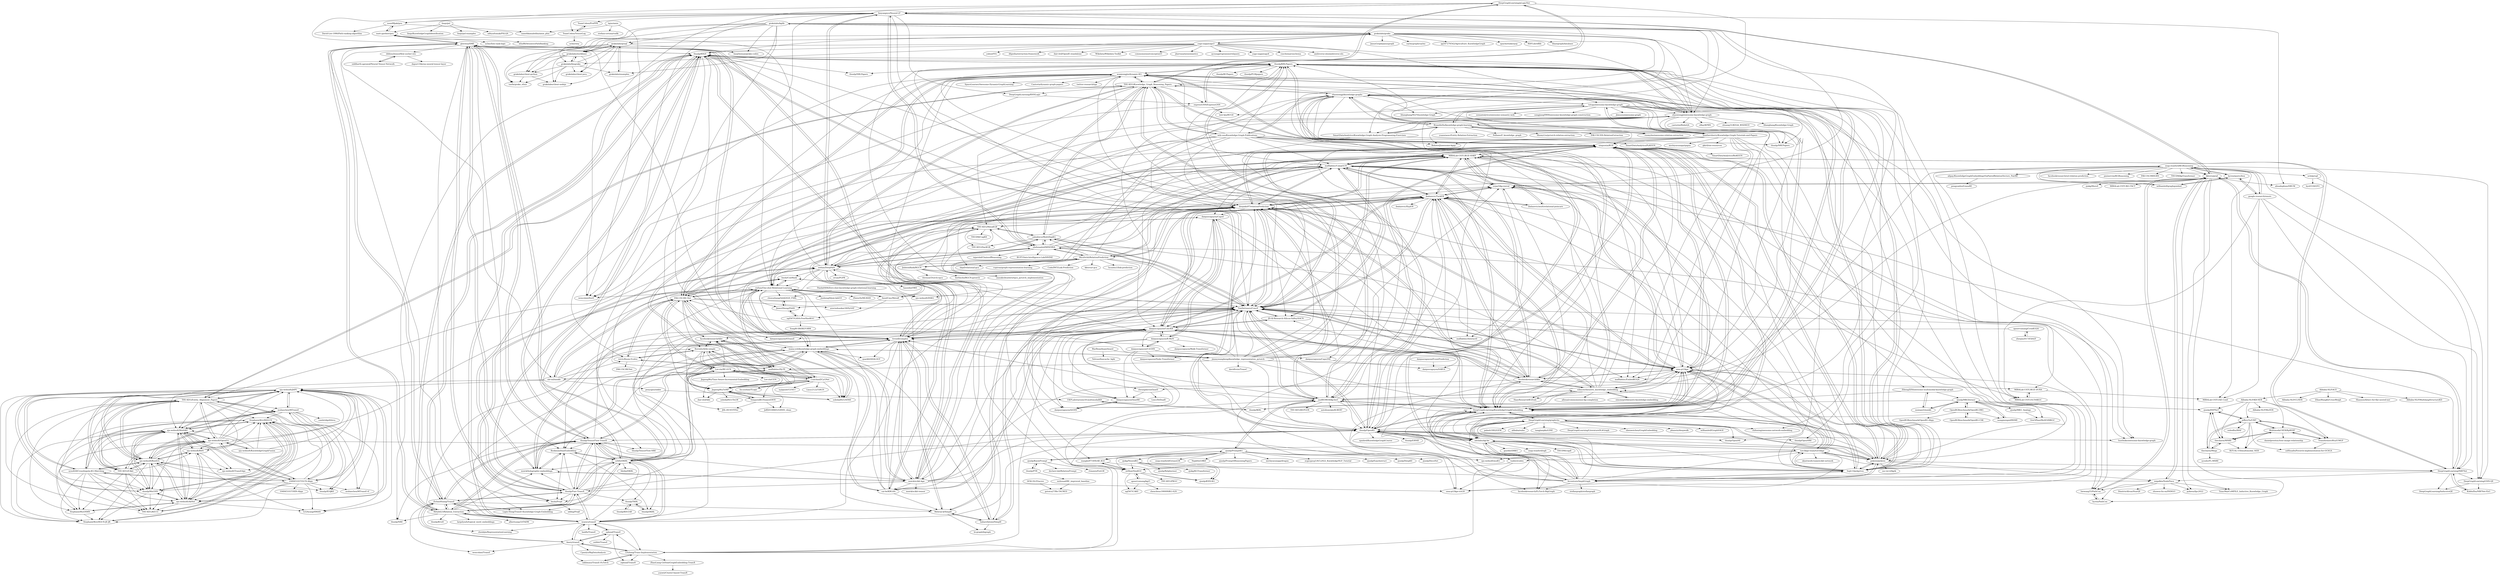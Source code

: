digraph G {
"DeepGraphLearning/pLogicNet" -> "expressGNN/ExpressGNN"
"DeepGraphLearning/pLogicNet" -> "wencolani/IterE"
"DeepGraphLearning/pLogicNet" -> "fanyangxyz/Neural-LP"
"DeepGraphLearning/pLogicNet" -> "noon99jaki/pra"
"DeepGraphLearning/pLogicNet" -> "iieir-km/RUGE"
"DeepGraphLearning/pLogicNet" -> "THU-KEG/Knowledge_Graph_Reasoning_Papers"
"THU-KEG/Knowledge_Graph_Reasoning_Papers" -> "shehzaadzd/MINERVA"
"THU-KEG/Knowledge_Graph_Reasoning_Papers" -> "salesforce/MultiHopKG"
"THU-KEG/Knowledge_Graph_Reasoning_Papers" -> "woojeongjin/dynamic-KG"
"THU-KEG/Knowledge_Graph_Reasoning_Papers" -> "THU-KEG/MetaKGR"
"THU-KEG/Knowledge_Graph_Reasoning_Papers" -> "xwhan/DeepPath"
"THU-KEG/Knowledge_Graph_Reasoning_Papers" -> "xinguoxia/KGE"
"THU-KEG/Knowledge_Graph_Reasoning_Papers" -> "DeepGraphLearning/RNNLogic"
"THU-KEG/Knowledge_Graph_Reasoning_Papers" -> "DeepGraphLearning/pLogicNet"
"THU-KEG/Knowledge_Graph_Reasoning_Papers" -> "THU-KEG/Entity_Alignment_Papers"
"THU-KEG/Knowledge_Graph_Reasoning_Papers" -> "wds-seu/Knowledge-Graph-Publications"
"THU-KEG/Knowledge_Graph_Reasoning_Papers" -> "thunlp/KRLPapers"
"THU-KEG/Knowledge_Graph_Reasoning_Papers" -> "expressGNN/ExpressGNN"
"THU-KEG/Knowledge_Graph_Reasoning_Papers" -> "yao8839836/kg-bert"
"THU-KEG/Knowledge_Graph_Reasoning_Papers" -> "malllabiisc/CompGCN"
"THU-KEG/Knowledge_Graph_Reasoning_Papers" -> "shaoxiongji/knowledge-graphs"
"jimmywangheng/knowledge_representation_pytorch" -> "deepakn97/relationPrediction"
"jimmywangheng/knowledge_representation_pytorch" -> "mana-ysh/knowledge-graph-embeddings"
"jimmywangheng/knowledge_representation_pytorch" -> "TimDettmers/ConvE"
"jimmywangheng/knowledge_representation_pytorch" -> "INK-USC/RE-Net"
"jimmywangheng/knowledge_representation_pytorch" -> "svjan5/kg-reeval"
"jimmywangheng/knowledge_representation_pytorch" -> "DeepGraphLearning/KnowledgeGraphEmbedding"
"jimmywangheng/knowledge_representation_pytorch" -> "thunlp/KRLPapers"
"jimmywangheng/knowledge_representation_pytorch" -> "xinguoxia/KGE"
"jimmywangheng/knowledge_representation_pytorch" -> "xwhan/DeepPath"
"jimmywangheng/knowledge_representation_pytorch" -> "thunlp/OpenKE"
"jimmywangheng/knowledge_representation_pytorch" -> "uma-pi1/kge"
"jimmywangheng/knowledge_representation_pytorch" -> "malllabiisc/HyTE"
"jimmywangheng/knowledge_representation_pytorch" -> "thunlp/KB2E"
"jimmywangheng/knowledge_representation_pytorch" -> "woojeongjin/dynamic-KG"
"jimmywangheng/knowledge_representation_pytorch" -> "davidlvxin/TransC"
"pykeen/pykeen" -> "uma-pi1/kge"
"pykeen/pykeen" -> "xinguoxia/KGE"
"pykeen/pykeen" -> "awslabs/dgl-ke"
"pykeen/pykeen" -> "DeepGraphLearning/KnowledgeGraphEmbedding"
"pykeen/pykeen" -> "Accenture/AmpliGraph"
"pykeen/pykeen" -> "Sujit-O/pykg2vec"
"pykeen/pykeen" -> "torchkge-team/torchkge"
"pykeen/pykeen" -> "thunlp/OpenKE"
"pykeen/pykeen" -> "DeepGraphLearning/graphvite"
"pykeen/pykeen" -> "usc-isi-i2/kgtk" ["e"=1]
"pykeen/pykeen" -> "shaoxiongji/knowledge-graphs"
"pykeen/pykeen" -> "TimDettmers/ConvE"
"pykeen/pykeen" -> "migalkin/NodePiece"
"pykeen/pykeen" -> "yao8839836/kg-bert"
"pykeen/pykeen" -> "DeepGraphLearning/NBFNet"
"thunlp/OpenKE" -> "thunlp/KB2E"
"thunlp/OpenKE" -> "thunlp/KRLPapers"
"thunlp/OpenKE" -> "DeepGraphLearning/KnowledgeGraphEmbedding"
"thunlp/OpenKE" -> "thunlp/OpenNRE" ["e"=1]
"thunlp/OpenKE" -> "xinguoxia/KGE"
"thunlp/OpenKE" -> "TimDettmers/ConvE"
"thunlp/OpenKE" -> "husthuke/awesome-knowledge-graph" ["e"=1]
"thunlp/OpenKE" -> "thunlp/TensorFlow-TransX"
"thunlp/OpenKE" -> "thunlp/OpenNE" ["e"=1]
"thunlp/OpenKE" -> "deepakn97/relationPrediction"
"thunlp/OpenKE" -> "facebookresearch/PyTorch-BigGraph" ["e"=1]
"thunlp/OpenKE" -> "npubird/KnowledgeGraphCourse" ["e"=1]
"thunlp/OpenKE" -> "thunlp/ERNIE" ["e"=1]
"thunlp/OpenKE" -> "Accenture/AmpliGraph"
"thunlp/OpenKE" -> "awslabs/dgl-ke"
"woojeongjin/dynamic-KG" -> "INK-USC/RE-Net"
"woojeongjin/dynamic-KG" -> "malllabiisc/HyTE"
"woojeongjin/dynamic-KG" -> "THU-KEG/Knowledge_Graph_Reasoning_Papers"
"woojeongjin/dynamic-KG" -> "xinguoxia/KGE"
"woojeongjin/dynamic-KG" -> "SpaceLearner/Awesome-DynamicGraphLearning" ["e"=1]
"woojeongjin/dynamic-KG" -> "Lee-zix/RE-GCN"
"woojeongjin/dynamic-KG" -> "rstriv/Know-Evolve"
"woojeongjin/dynamic-KG" -> "xwhan/One-shot-Relational-Learning"
"woojeongjin/dynamic-KG" -> "DeepGraphLearning/KnowledgeGraphEmbedding"
"woojeongjin/dynamic-KG" -> "Cantoria/dynamic-graph-papers" ["e"=1]
"woojeongjin/dynamic-KG" -> "aravindsankar28/DySAT" ["e"=1]
"woojeongjin/dynamic-KG" -> "deepakn97/relationPrediction"
"woojeongjin/dynamic-KG" -> "thunlp/KRLPapers"
"woojeongjin/dynamic-KG" -> "twitter-research/tgn" ["e"=1]
"woojeongjin/dynamic-KG" -> "shaoxiongji/awesome-knowledge-graph"
"yao8839836/kg-bert" -> "TimDettmers/ConvE"
"yao8839836/kg-bert" -> "deepakn97/relationPrediction"
"yao8839836/kg-bert" -> "autoliuweijie/K-BERT" ["e"=1]
"yao8839836/kg-bert" -> "DeepGraphLearning/KnowledgeGraphEmbedding"
"yao8839836/kg-bert" -> "daiquocnguyen/ConvKB"
"yao8839836/kg-bert" -> "ibalazevic/TuckER"
"yao8839836/kg-bert" -> "xinguoxia/KGE"
"yao8839836/kg-bert" -> "intfloat/SimKGC"
"yao8839836/kg-bert" -> "THU-KEG/KEPLER" ["e"=1]
"yao8839836/kg-bert" -> "zjunlp/PromptKG"
"yao8839836/kg-bert" -> "ttrouill/complex"
"yao8839836/kg-bert" -> "uma-pi1/kge"
"yao8839836/kg-bert" -> "thunlp/OpenKE"
"yao8839836/kg-bert" -> "villmow/datasets_knowledge_embedding"
"yao8839836/kg-bert" -> "THU-KEG/Knowledge_Graph_Reasoning_Papers"
"linqs/psl" -> "linqs/psl-examples"
"linqs/psl" -> "adityaSomak/PSLQA"
"linqs/psl" -> "linqs/KnowledgeGraphIdentification"
"linqs/psl" -> "matt-gardner/pra"
"Mrlyk423/Relation_Extraction" -> "thunlp/KB2E"
"Mrlyk423/Relation_Extraction" -> "glorotxa/SME"
"Mrlyk423/Relation_Extraction" -> "wuxiyu/transE"
"Mrlyk423/Relation_Extraction" -> "thunlp/Fast-TransX"
"Mrlyk423/Relation_Extraction" -> "xrb92/DKRL"
"Mrlyk423/Relation_Extraction" -> "thunlp/TensorFlow-TransX"
"Mrlyk423/Relation_Extraction" -> "ZichaoHuang/TransE"
"Mrlyk423/Relation_Extraction" -> "mnick/holographic-embeddings"
"Mrlyk423/Relation_Extraction" -> "thunlp/NRE" ["e"=1]
"Mrlyk423/Relation_Extraction" -> "TimDettmers/ConvE"
"Mrlyk423/Relation_Extraction" -> "thunlp/KG2E"
"Mrlyk423/Relation_Extraction" -> "largelymfs/topical_word_embeddings" ["e"=1]
"Mrlyk423/Relation_Extraction" -> "albertyang33/TADW" ["e"=1]
"facebookresearch/kbc" -> "ibalazevic/TuckER"
"facebookresearch/kbc" -> "cheungdaven/QuatE"
"facebookresearch/kbc" -> "MIRALab-USTC/KGE-DURA"
"facebookresearch/kbc" -> "TimDettmers/ConvE"
"facebookresearch/kbc" -> "uma-pi1/kge-iclr20"
"facebookresearch/kbc" -> "uma-pi1/kge"
"facebookresearch/kbc" -> "daiquocnguyen/ConvKB"
"facebookresearch/kbc" -> "svjan5/kg-reeval"
"facebookresearch/kbc" -> "deepakn97/relationPrediction"
"facebookresearch/kbc" -> "JD-AI-Research-Silicon-Valley/SACN"
"facebookresearch/kbc" -> "xinguoxia/KGE"
"facebookresearch/kbc" -> "DeepGraphLearning/KnowledgeGraphEmbedding"
"facebookresearch/kbc" -> "villmow/datasets_knowledge_embedding"
"facebookresearch/kbc" -> "malllabiisc/CompGCN"
"facebookresearch/kbc" -> "ttrouill/complex"
"Accenture/AmpliGraph" -> "pykeen/pykeen"
"Accenture/AmpliGraph" -> "thunlp/OpenKE"
"Accenture/AmpliGraph" -> "uma-pi1/kge"
"Accenture/AmpliGraph" -> "facebookresearch/PyTorch-BigGraph" ["e"=1]
"Accenture/AmpliGraph" -> "DeepGraphLearning/KnowledgeGraphEmbedding"
"Accenture/AmpliGraph" -> "xinguoxia/KGE"
"Accenture/AmpliGraph" -> "Sujit-O/pykg2vec"
"Accenture/AmpliGraph" -> "awslabs/dgl-ke"
"Accenture/AmpliGraph" -> "shaoxiongji/knowledge-graphs"
"Accenture/AmpliGraph" -> "TimDettmers/ConvE"
"Accenture/AmpliGraph" -> "DeepGraphLearning/graphvite"
"Accenture/AmpliGraph" -> "stellargraph/stellargraph" ["e"=1]
"Accenture/AmpliGraph" -> "thunlp/KRLPapers"
"Accenture/AmpliGraph" -> "torchkge-team/torchkge"
"Accenture/AmpliGraph" -> "yao8839836/kg-bert"
"malllabiisc/CompGCN" -> "deepakn97/relationPrediction"
"malllabiisc/CompGCN" -> "JD-AI-Research-Silicon-Valley/SACN"
"malllabiisc/CompGCN" -> "xinguoxia/KGE"
"malllabiisc/CompGCN" -> "MIRALab-USTC/KGE-HAKE"
"malllabiisc/CompGCN" -> "INK-USC/RE-Net"
"malllabiisc/CompGCN" -> "svjan5/kg-reeval"
"malllabiisc/CompGCN" -> "DeepGraphLearning/KnowledgeGraphEmbedding"
"malllabiisc/CompGCN" -> "ibalazevic/TuckER"
"malllabiisc/CompGCN" -> "TimDettmers/ConvE"
"malllabiisc/CompGCN" -> "MichSchli/RelationPrediction"
"malllabiisc/CompGCN" -> "hwwang55/PathCon"
"malllabiisc/CompGCN" -> "uma-pi1/kge"
"malllabiisc/CompGCN" -> "tkipf/relational-gcn" ["e"=1]
"malllabiisc/CompGCN" -> "kkteru/grail"
"malllabiisc/CompGCN" -> "facebookresearch/kbc"
"SmartDataAnalytics/Knowledge-Graph-Analysis-Programming-Exercises" -> "mnick/scikit-kge"
"SmartDataAnalytics/Knowledge-Graph-Analysis-Programming-Exercises" -> "BrambleXu/knowledge-graph-learning"
"SmartDataAnalytics/Knowledge-Graph-Analysis-Programming-Exercises" -> "SmartDataAnalytics/PyKEEN"
"SmartDataAnalytics/Knowledge-Graph-Analysis-Programming-Exercises" -> "shaoxiongji/awesome-knowledge-graph"
"shaoxiongji/awesome-knowledge-graph" -> "BrambleXu/knowledge-graph-learning"
"shaoxiongji/awesome-knowledge-graph" -> "thunlp/KRLPapers"
"shaoxiongji/awesome-knowledge-graph" -> "woojeongjin/dynamic-KG"
"shaoxiongji/awesome-knowledge-graph" -> "eBay/KPRN" ["e"=1]
"shaoxiongji/awesome-knowledge-graph" -> "xhuang31/KEQA_WSDM19" ["e"=1]
"shaoxiongji/awesome-knowledge-graph" -> "lihanghang/Knowledge-Graph" ["e"=1]
"shaoxiongji/awesome-knowledge-graph" -> "THU-KEG/Knowledge_Graph_Reasoning_Papers"
"shaoxiongji/awesome-knowledge-graph" -> "thunlp/KB2E"
"shaoxiongji/awesome-knowledge-graph" -> "DeepGraphLearning/KnowledgeGraphEmbedding"
"shaoxiongji/awesome-knowledge-graph" -> "thunlp/OpenKE"
"shaoxiongji/awesome-knowledge-graph" -> "xwhan/One-shot-Relational-Learning"
"shaoxiongji/awesome-knowledge-graph" -> "xwhan/DeepPath"
"shaoxiongji/awesome-knowledge-graph" -> "castorini/BuboQA" ["e"=1]
"shaoxiongji/awesome-knowledge-graph" -> "mana-ysh/knowledge-graph-embeddings"
"shaoxiongji/awesome-knowledge-graph" -> "thunlp/NREPapers" ["e"=1]
"nju-websoft/KnowledgeGraphFusion" -> "StephanieWyt/RDGCN"
"nju-websoft/KnowledgeGraphFusion" -> "nju-websoft/OpenEA"
"nju-websoft/KnowledgeGraphFusion" -> "nju-websoft/MultiKE"
"nju-websoft/KnowledgeGraphFusion" -> "nju-websoft/JAPE"
"thunlp/TensorFlow-TransX" -> "thunlp/Fast-TransX"
"thunlp/TensorFlow-TransX" -> "thunlp/KB2E"
"thunlp/TensorFlow-TransX" -> "ZichaoHuang/TransE"
"thunlp/TensorFlow-TransX" -> "wuxiyu/transE"
"thunlp/TensorFlow-TransX" -> "thunlp/OpenKE"
"thunlp/TensorFlow-TransX" -> "Mrlyk423/Relation_Extraction"
"thunlp/TensorFlow-TransX" -> "xrb92/DKRL"
"thunlp/TensorFlow-TransX" -> "glorotxa/SME"
"thunlp/TensorFlow-TransX" -> "mana-ysh/knowledge-graph-embeddings"
"thunlp/TensorFlow-TransX" -> "mnick/holographic-embeddings"
"thunlp/TensorFlow-TransX" -> "BookmanHan/Embedding"
"thunlp/TensorFlow-TransX" -> "TimDettmers/ConvE"
"thunlp/TensorFlow-TransX" -> "thunlp/TensorFlow-NRE" ["e"=1]
"thunlp/TensorFlow-TransX" -> "thunlp/NRE" ["e"=1]
"thunlp/TensorFlow-TransX" -> "Lapis-Hong/TransE-Knowledge-Graph-Embedding"
"thunlp/KRLPapers" -> "thunlp/OpenKE"
"thunlp/KRLPapers" -> "thunlp/NRLPapers" ["e"=1]
"thunlp/KRLPapers" -> "thunlp/KB2E"
"thunlp/KRLPapers" -> "thunlp/NREPapers" ["e"=1]
"thunlp/KRLPapers" -> "DeepGraphLearning/KnowledgeGraphEmbedding"
"thunlp/KRLPapers" -> "thunlp/RCPapers" ["e"=1]
"thunlp/KRLPapers" -> "xinguoxia/KGE"
"thunlp/KRLPapers" -> "thunlp/PLMpapers" ["e"=1]
"thunlp/KRLPapers" -> "TimDettmers/ConvE"
"thunlp/KRLPapers" -> "chihming/awesome-network-embedding" ["e"=1]
"thunlp/KRLPapers" -> "thunlp/OpenNRE" ["e"=1]
"thunlp/KRLPapers" -> "shaoxiongji/awesome-knowledge-graph"
"thunlp/KRLPapers" -> "deepakn97/relationPrediction"
"thunlp/KRLPapers" -> "thunlp/OpenNE" ["e"=1]
"thunlp/KRLPapers" -> "woojeongjin/dynamic-KG"
"shaoxiongji/knowledge-graphs" -> "totogo/awesome-knowledge-graph"
"shaoxiongji/knowledge-graphs" -> "xinguoxia/KGE"
"shaoxiongji/knowledge-graphs" -> "heathersherry/Knowledge-Graph-Tutorials-and-Papers"
"shaoxiongji/knowledge-graphs" -> "wds-seu/Knowledge-Graph-Publications"
"shaoxiongji/knowledge-graphs" -> "lihanghang/NLP-Knowledge-Graph" ["e"=1]
"shaoxiongji/knowledge-graphs" -> "THU-KEG/Knowledge_Graph_Reasoning_Papers"
"shaoxiongji/knowledge-graphs" -> "BshoterJ/awesome-kgqa" ["e"=1]
"shaoxiongji/knowledge-graphs" -> "pykeen/pykeen"
"shaoxiongji/knowledge-graphs" -> "thunlp/OpenKE"
"shaoxiongji/knowledge-graphs" -> "uma-pi1/kge"
"shaoxiongji/knowledge-graphs" -> "husthuke/awesome-knowledge-graph" ["e"=1]
"shaoxiongji/knowledge-graphs" -> "awslabs/dgl-ke"
"shaoxiongji/knowledge-graphs" -> "DeepGraphLearning/KnowledgeGraphEmbedding"
"shaoxiongji/knowledge-graphs" -> "woojeongjin/dynamic-KG"
"shaoxiongji/knowledge-graphs" -> "Sujit-O/pykg2vec"
"mnick/scikit-kge" -> "mnick/holographic-embeddings"
"mnick/scikit-kge" -> "mana-ysh/knowledge-graph-embeddings"
"mnick/scikit-kge" -> "ttrouill/complex"
"mnick/scikit-kge" -> "thunlp/KB2E"
"mnick/scikit-kge" -> "glorotxa/SME"
"mnick/scikit-kge" -> "TimDettmers/ConvE"
"mnick/scikit-kge" -> "uma-pi1/kge"
"mnick/scikit-kge" -> "thunlp/TensorFlow-TransX"
"mnick/scikit-kge" -> "cai-lw/KBGAN"
"mnick/scikit-kge" -> "xinguoxia/KGE"
"mnick/scikit-kge" -> "uma-pi1/kge-iclr20"
"mnick/scikit-kge" -> "thunlp/OpenKE"
"mnick/scikit-kge" -> "thunlp/KRLPapers"
"mnick/scikit-kge" -> "mnick/scikit-tensor" ["e"=1]
"mnick/scikit-kge" -> "thunlp/Fast-TransX"
"svjan5/kg-reeval" -> "MIRALab-USTC/KGE-HAKE"
"svjan5/kg-reeval" -> "malllabiisc/InteractE"
"svjan5/kg-reeval" -> "ibalazevic/TuckER"
"deepakn97/relationPrediction" -> "TimDettmers/ConvE"
"deepakn97/relationPrediction" -> "daiquocnguyen/ConvKB"
"deepakn97/relationPrediction" -> "MIRALab-USTC/KGE-HAKE"
"deepakn97/relationPrediction" -> "DeepGraphLearning/KnowledgeGraphEmbedding"
"deepakn97/relationPrediction" -> "malllabiisc/CompGCN"
"deepakn97/relationPrediction" -> "ibalazevic/TuckER"
"deepakn97/relationPrediction" -> "xinguoxia/KGE"
"deepakn97/relationPrediction" -> "MichSchli/RelationPrediction"
"deepakn97/relationPrediction" -> "INK-USC/RE-Net"
"deepakn97/relationPrediction" -> "yao8839836/kg-bert"
"deepakn97/relationPrediction" -> "xwhan/One-shot-Relational-Learning"
"deepakn97/relationPrediction" -> "JD-AI-Research-Silicon-Valley/SACN"
"deepakn97/relationPrediction" -> "uma-pi1/kge"
"deepakn97/relationPrediction" -> "svjan5/kg-reeval"
"deepakn97/relationPrediction" -> "daiquocnguyen/CapsE"
"thunlp/KB2E" -> "thunlp/OpenKE"
"thunlp/KB2E" -> "thunlp/TensorFlow-TransX"
"thunlp/KB2E" -> "Mrlyk423/Relation_Extraction"
"thunlp/KB2E" -> "thunlp/Fast-TransX"
"thunlp/KB2E" -> "wuxiyu/transE"
"thunlp/KB2E" -> "thunlp/KRLPapers"
"thunlp/KB2E" -> "thunlp/NRE" ["e"=1]
"thunlp/KB2E" -> "mnick/scikit-kge"
"thunlp/KB2E" -> "TimDettmers/ConvE"
"thunlp/KB2E" -> "glorotxa/SME"
"thunlp/KB2E" -> "xrb92/DKRL"
"thunlp/KB2E" -> "ZichaoHuang/TransE"
"thunlp/KB2E" -> "DeepGraphLearning/KnowledgeGraphEmbedding"
"thunlp/KB2E" -> "thunlp/NRLPapers" ["e"=1]
"thunlp/KB2E" -> "thunlp/TensorFlow-NRE" ["e"=1]
"Multimodal-NER/RpBERT" -> "jefferyYu/UMT"
"Multimodal-NER/RpBERT" -> "danielpreotiuc/text-image-relationship"
"Multimodal-NER/RpBERT" -> "thecharm/MNRE"
"Multimodal-NER/RpBERT" -> "RiTUAL-UH/multimodal_NER"
"Multimodal-NER/RpBERT" -> "TransformersWsz/UMGF"
"LYuhang/Trans-Implementation" -> "mklimasz/TransE-PyTorch"
"LYuhang/Trans-Implementation" -> "Anery/transE"
"LYuhang/Trans-Implementation" -> "zqhead/TransE"
"LYuhang/Trans-Implementation" -> "DeepGraphLearning/KnowledgeGraphEmbedding"
"LYuhang/Trans-Implementation" -> "yao8839836/kg-bert"
"LYuhang/Trans-Implementation" -> "ZhaoLiang-GitHub/GraphEmbedding-TransX"
"LYuhang/Trans-Implementation" -> "zqhead/TransH"
"LYuhang/Trans-Implementation" -> "daiquocnguyen/ConvKB"
"ZhaoLiang-GitHub/GraphEmbedding-TransX" -> "yanwii/Cluster-based-TransR"
"torchkge-team/torchkge" -> "uma-pi1/kge"
"torchkge-team/torchkge" -> "pykeen/pykeen"
"torchkge-team/torchkge" -> "svjan5/kg-reeval"
"torchkge-team/torchkge" -> "uma-pi1/kge-iclr20"
"torchkge-team/torchkge" -> "Sujit-O/pykg2vec"
"torchkge-team/torchkge" -> "villmow/datasets_knowledge_embedding"
"torchkge-team/torchkge" -> "tsafavi/codex"
"torchkge-team/torchkge" -> "sknetwork-team/scikit-network" ["e"=1]
"torchkge-team/torchkge" -> "nju-websoft/muKG"
"torchkge-team/torchkge" -> "ibalazevic/TuckER"
"torchkge-team/torchkge" -> "DeepGraphLearning/NBFNet"
"torchkge-team/torchkge" -> "xinguoxia/KGE"
"torchkge-team/torchkge" -> "awslabs/dgl-ke"
"ZichaoHuang/TransE" -> "thunlp/TensorFlow-TransX"
"ZichaoHuang/TransE" -> "wuxiyu/transE"
"ZichaoHuang/TransE" -> "Lapis-Hong/TransE-Knowledge-Graph-Embedding"
"ZichaoHuang/TransE" -> "Anery/transE"
"ZichaoHuang/TransE" -> "thunlp/KB2E"
"ZichaoHuang/TransE" -> "wencolani/TransE"
"ZichaoHuang/TransE" -> "glorotxa/SME"
"ZichaoHuang/TransE" -> "thunlp/Fast-TransX"
"ZichaoHuang/TransE" -> "Mehran-k/SimplE"
"ZichaoHuang/TransE" -> "chenbjin/RepresentationLearning"
"ZichaoHuang/TransE" -> "Mrlyk423/Relation_Extraction"
"malllabiisc/HyTE" -> "rstriv/Know-Evolve"
"malllabiisc/HyTE" -> "INK-USC/RE-Net"
"malllabiisc/HyTE" -> "BorealisAI/de-simple"
"malllabiisc/HyTE" -> "xwhan/One-shot-Relational-Learning"
"malllabiisc/HyTE" -> "CunchaoZ/CyGNet"
"malllabiisc/HyTE" -> "woojeongjin/dynamic-KG"
"malllabiisc/HyTE" -> "JiapengWu/TeMP"
"malllabiisc/HyTE" -> "soledad921/ATISE"
"malllabiisc/HyTE" -> "nle-ml/mmkb"
"glorotxa/SME" -> "Mrlyk423/Relation_Extraction"
"glorotxa/SME" -> "thunlp/Fast-TransX"
"glorotxa/SME" -> "xrb92/DKRL"
"glorotxa/SME" -> "mnick/holographic-embeddings"
"glorotxa/SME" -> "matt-gardner/pra"
"glorotxa/SME" -> "thunlp/TensorFlow-TransX"
"glorotxa/SME" -> "ttrouill/complex"
"glorotxa/SME" -> "BookmanHan/Embedding"
"glorotxa/SME" -> "thunlp/KB2E"
"glorotxa/SME" -> "mnick/scikit-kge"
"glorotxa/SME" -> "bxshi/ProjE"
"glorotxa/SME" -> "dddoss/tensorflow-socher-ntn"
"glorotxa/SME" -> "ZichaoHuang/TransE"
"glorotxa/SME" -> "datquocnguyen/STransE"
"glorotxa/SME" -> "fanyangxyz/Neural-LP"
"wuxiyu/transE" -> "thunlp/KB2E"
"wuxiyu/transE" -> "Mrlyk423/Relation_Extraction"
"wuxiyu/transE" -> "thunlp/TensorFlow-TransX"
"wuxiyu/transE" -> "ZichaoHuang/TransE"
"wuxiyu/transE" -> "thunlp/Fast-TransX"
"wuxiyu/transE" -> "zqhead/TransE"
"wuxiyu/transE" -> "Anery/transE"
"wuxiyu/transE" -> "thunlp/OpenKE"
"wuxiyu/transE" -> "chenbjin/RepresentationLearning"
"wuxiyu/transE" -> "xrb92/DKRL"
"wuxiyu/transE" -> "glorotxa/SME"
"wuxiyu/transE" -> "haidfs/TransE"
"wuxiyu/transE" -> "LYuhang/Trans-Implementation"
"wuxiyu/transE" -> "TimDettmers/ConvE"
"wuxiyu/transE" -> "deepakn97/relationPrediction"
"thunlp/PTR" -> "zjunlp/KnowPrompt"
"thunlp/PTR" -> "wzhouad/RE_improved_baseline"
"shehzaadzd/MINERVA" -> "xwhan/DeepPath"
"shehzaadzd/MINERVA" -> "salesforce/MultiHopKG"
"shehzaadzd/MINERVA" -> "fanyangxyz/Neural-LP"
"shehzaadzd/MINERVA" -> "THU-KEG/Knowledge_Graph_Reasoning_Papers"
"shehzaadzd/MINERVA" -> "TimDettmers/ConvE"
"shehzaadzd/MINERVA" -> "rajarshd/ChainsofReasoning"
"shehzaadzd/MINERVA" -> "BUPT-Data-Intelligence-Lab/DIVINE"
"shehzaadzd/MINERVA" -> "deepakn97/relationPrediction"
"shehzaadzd/MINERVA" -> "THU-KEG/MetaKGR"
"shehzaadzd/MINERVA" -> "kkteru/grail"
"shehzaadzd/MINERVA" -> "svjan5/kg-reeval"
"shehzaadzd/MINERVA" -> "MichSchli/RelationPrediction"
"shehzaadzd/MINERVA" -> "ttrouill/complex"
"shehzaadzd/MINERVA" -> "malllabiisc/CompGCN"
"shehzaadzd/MINERVA" -> "hwwang55/PathCon"
"expressGNN/ExpressGNN" -> "DeepGraphLearning/pLogicNet"
"expressGNN/ExpressGNN" -> "wencolani/IterE"
"expressGNN/ExpressGNN" -> "iieir-km/RUGE"
"BrambleXu/knowledge-graph-learning" -> "shaoxiongji/awesome-knowledge-graph"
"BrambleXu/knowledge-graph-learning" -> "totogo/awesome-knowledge-graph"
"BrambleXu/knowledge-graph-learning" -> "roomylee/awesome-relation-extraction" ["e"=1]
"BrambleXu/knowledge-graph-learning" -> "thunlp/NREPapers" ["e"=1]
"BrambleXu/knowledge-graph-learning" -> "Pelhans/Z_knowledge_graph" ["e"=1]
"BrambleXu/knowledge-graph-learning" -> "husthuke/awesome-knowledge-graph" ["e"=1]
"BrambleXu/knowledge-graph-learning" -> "xinguoxia/KGE"
"BrambleXu/knowledge-graph-learning" -> "heathersherry/Knowledge-Graph-Tutorials-and-Papers"
"BrambleXu/knowledge-graph-learning" -> "ShomyLiu/pytorch-relation-extraction" ["e"=1]
"BrambleXu/knowledge-graph-learning" -> "shaoxiongji/knowledge-graphs"
"BrambleXu/knowledge-graph-learning" -> "SmartDataAnalytics/Knowledge-Graph-Analysis-Programming-Exercises"
"BrambleXu/knowledge-graph-learning" -> "INK-USC/DS-RelationExtraction" ["e"=1]
"BrambleXu/knowledge-graph-learning" -> "yuanxiaosc/Entity-Relation-Extraction" ["e"=1]
"BrambleXu/knowledge-graph-learning" -> "BshoterJ/awesome-kgqa" ["e"=1]
"BrambleXu/knowledge-graph-learning" -> "thunlp/KRLPapers"
"UKPLab/starsem18-multimodalKB" -> "thunlp/IKRL"
"MIRALab-USTC/GCN4KGC" -> "MIRALab-USTC/KGE-DURA"
"MIRALab-USTC/KGE-HAKE" -> "deepakn97/relationPrediction"
"MIRALab-USTC/KGE-HAKE" -> "svjan5/kg-reeval"
"MIRALab-USTC/KGE-HAKE" -> "MIRALab-USTC/GCN4KGC"
"MIRALab-USTC/KGE-HAKE" -> "intfloat/SimKGC"
"MIRALab-USTC/KGE-HAKE" -> "MIRALab-USTC/KGE-DURA"
"MIRALab-USTC/KGE-HAKE" -> "DeepGraphLearning/KnowledgeGraphEmbedding"
"MIRALab-USTC/KGE-HAKE" -> "ibalazevic/multirelational-poincare"
"MIRALab-USTC/KGE-HAKE" -> "ibalazevic/TuckER"
"MIRALab-USTC/KGE-HAKE" -> "TimDettmers/ConvE"
"MIRALab-USTC/KGE-HAKE" -> "wangbo9719/StAR_KGC"
"MIRALab-USTC/KGE-HAKE" -> "malllabiisc/CompGCN"
"MIRALab-USTC/KGE-HAKE" -> "ttrouill/complex"
"MIRALab-USTC/KGE-HAKE" -> "DeepGraphLearning/NBFNet"
"MIRALab-USTC/KGE-HAKE" -> "daiquocnguyen/CapsE"
"MIRALab-USTC/KGE-HAKE" -> "xinguoxia/KGE"
"TimDettmers/ConvE" -> "deepakn97/relationPrediction"
"TimDettmers/ConvE" -> "DeepGraphLearning/KnowledgeGraphEmbedding"
"TimDettmers/ConvE" -> "ibalazevic/TuckER"
"TimDettmers/ConvE" -> "daiquocnguyen/ConvKB"
"TimDettmers/ConvE" -> "ttrouill/complex"
"TimDettmers/ConvE" -> "xinguoxia/KGE"
"TimDettmers/ConvE" -> "JD-AI-Research-Silicon-Valley/SACN"
"TimDettmers/ConvE" -> "yao8839836/kg-bert"
"TimDettmers/ConvE" -> "uma-pi1/kge"
"TimDettmers/ConvE" -> "thunlp/OpenKE"
"TimDettmers/ConvE" -> "facebookresearch/kbc"
"TimDettmers/ConvE" -> "MIRALab-USTC/KGE-HAKE"
"TimDettmers/ConvE" -> "salesforce/MultiHopKG"
"TimDettmers/ConvE" -> "shehzaadzd/MINERVA"
"TimDettmers/ConvE" -> "villmow/datasets_knowledge_embedding"
"fanyangxyz/Neural-LP" -> "shehzaadzd/MINERVA"
"fanyangxyz/Neural-LP" -> "kkteru/grail"
"fanyangxyz/Neural-LP" -> "alisadeghian/DRUM"
"fanyangxyz/Neural-LP" -> "svjan5/kg-reeval"
"fanyangxyz/Neural-LP" -> "TeamCohen/TensorLog"
"fanyangxyz/Neural-LP" -> "DeepGraphLearning/pLogicNet"
"fanyangxyz/Neural-LP" -> "DeepGraphLearning/RNNLogic"
"fanyangxyz/Neural-LP" -> "TimDettmers/ConvE"
"fanyangxyz/Neural-LP" -> "wencolani/IterE"
"fanyangxyz/Neural-LP" -> "TeamCohen/ProPPR"
"fanyangxyz/Neural-LP" -> "xwhan/One-shot-Relational-Learning"
"fanyangxyz/Neural-LP" -> "noon99jaki/pra"
"fanyangxyz/Neural-LP" -> "xwhan/DeepPath"
"graknlabs/grakn" -> "graknlabs/kglib"
"graknlabs/grakn" -> "graknlabs/graql"
"graknlabs/grakn" -> "JanusGraph/janusgraph" ["e"=1]
"graknlabs/grakn" -> "cayleygraph/cayley" ["e"=1]
"graknlabs/grakn" -> "graknlabs/workbase"
"graknlabs/grakn" -> "Accenture/AmpliGraph"
"graknlabs/grakn" -> "qq547276542/Agriculture_KnowledgeGraph" ["e"=1]
"graknlabs/grakn" -> "shaoxiongji/awesome-knowledge-graph"
"graknlabs/grakn" -> "apache/tinkerpop" ["e"=1]
"graknlabs/grakn" -> "RDFLib/rdflib" ["e"=1]
"graknlabs/grakn" -> "yago-naga/yago3"
"graknlabs/grakn" -> "graknlabs/biograkn"
"graknlabs/grakn" -> "thunlp/KB2E"
"graknlabs/grakn" -> "blazegraph/database" ["e"=1]
"graknlabs/grakn" -> "thunlp/OpenKE"
"THU-KEG/Entity_Alignment_Papers" -> "nju-websoft/OpenEA"
"THU-KEG/Entity_Alignment_Papers" -> "THU-KEG/EAkit"
"THU-KEG/Entity_Alignment_Papers" -> "nju-websoft/BootEA"
"THU-KEG/Entity_Alignment_Papers" -> "nju-websoft/JAPE"
"THU-KEG/Entity_Alignment_Papers" -> "nju-websoft/MultiKE"
"THU-KEG/Entity_Alignment_Papers" -> "nju-websoft/AliNet"
"THU-KEG/Entity_Alignment_Papers" -> "1049451037/GCN-Align"
"THU-KEG/Entity_Alignment_Papers" -> "syxu828/Crosslingula-KG-Matching"
"THU-KEG/Entity_Alignment_Papers" -> "StephanieWyt/HGCN-JE-JR"
"THU-KEG/Entity_Alignment_Papers" -> "thunlp/MuGNN"
"THU-KEG/Entity_Alignment_Papers" -> "StephanieWyt/NMN"
"THU-KEG/Entity_Alignment_Papers" -> "THU-KEG/Knowledge_Graph_Reasoning_Papers"
"THU-KEG/Entity_Alignment_Papers" -> "nju-websoft/RSN"
"THU-KEG/Entity_Alignment_Papers" -> "StephanieWyt/RDGCN"
"THU-KEG/Entity_Alignment_Papers" -> "muhaochen/MTransE"
"Alibaba-NLP/KB-NER" -> "TransformersWsz/UMGF"
"Alibaba-NLP/KB-NER" -> "jefferyYu/UMT"
"Alibaba-NLP/KB-NER" -> "Multimodal-NER/RpBERT"
"Alibaba-NLP/KB-NER" -> "thecharm/MNRE"
"Alibaba-NLP/KB-NER" -> "zjunlp/HVPNeT"
"Alibaba-NLP/KB-NER" -> "Alibaba-NLP/MuVER"
"graknlabs/kglib" -> "graknlabs/workbase"
"graknlabs/kglib" -> "graknlabs/examples"
"graknlabs/kglib" -> "graknlabs/graql"
"graknlabs/kglib" -> "graknlabs/grakn"
"graknlabs/kglib" -> "graknlabs/biograkn"
"graknlabs/kglib" -> "banjtheman/grakn-codex"
"graknlabs/kglib" -> "Sujit-O/pykg2vec"
"graknlabs/kglib" -> "graknlabs/client-python"
"graknlabs/kglib" -> "mana-ysh/knowledge-graph-embeddings"
"graknlabs/kglib" -> "SmartDataAnalytics/Knowledge-Graph-Analysis-Programming-Exercises"
"graknlabs/kglib" -> "BrambleXu/knowledge-graph-learning"
"graknlabs/kglib" -> "shaoxiongji/awesome-knowledge-graph"
"ibalazevic/multirelational-poincare" -> "ibalazevic/TuckER"
"ibalazevic/multirelational-poincare" -> "HazyResearch/KGEmb" ["e"=1]
"ibalazevic/multirelational-poincare" -> "MIRALab-USTC/KGE-HAKE"
"mnick/holographic-embeddings" -> "mnick/scikit-kge"
"mnick/holographic-embeddings" -> "ttrouill/complex"
"mnick/holographic-embeddings" -> "glorotxa/SME"
"mnick/holographic-embeddings" -> "BookmanHan/Embedding"
"mnick/holographic-embeddings" -> "mana-ysh/knowledge-graph-embeddings"
"bxshi/ConMask" -> "bxshi/ProjE"
"bxshi/ConMask" -> "haseebs/OWE"
"bxshi/ConMask" -> "nju-websoft/DSKG"
"bxshi/ConMask" -> "xwhan/One-shot-Relational-Learning"
"jefferyYu/UMT" -> "Multimodal-NER/RpBERT"
"jefferyYu/UMT" -> "TransformersWsz/UMGF"
"jefferyYu/UMT" -> "thecharm/MNRE"
"jefferyYu/UMT" -> "zjunlp/HVPNeT"
"jefferyYu/UMT" -> "thecharm/Mega"
"jefferyYu/UMT" -> "softhuafei/Pytorch-implementation-for-OCSGA"
"jefferyYu/UMT" -> "RiTUAL-UH/multimodal_NER"
"jefferyYu/UMT" -> "xubodhu/MAF"
"graknlabs/workbase" -> "graknlabs/graql"
"graknlabs/workbase" -> "graknlabs/client-nodejs"
"graknlabs/workbase" -> "graknlabs/client-java"
"graknlabs/workbase" -> "graknlabs/client-python"
"graknlabs/workbase" -> "taxfix/grakn_elixir"
"graknlabs/workbase" -> "graknlabs/biograkn"
"DeepGraphLearning/KnowledgeGraphEmbedding" -> "TimDettmers/ConvE"
"DeepGraphLearning/KnowledgeGraphEmbedding" -> "xinguoxia/KGE"
"DeepGraphLearning/KnowledgeGraphEmbedding" -> "thunlp/OpenKE"
"DeepGraphLearning/KnowledgeGraphEmbedding" -> "uma-pi1/kge"
"DeepGraphLearning/KnowledgeGraphEmbedding" -> "deepakn97/relationPrediction"
"DeepGraphLearning/KnowledgeGraphEmbedding" -> "DeepGraphLearning/graphvite"
"DeepGraphLearning/KnowledgeGraphEmbedding" -> "MIRALab-USTC/KGE-HAKE"
"DeepGraphLearning/KnowledgeGraphEmbedding" -> "ibalazevic/TuckER"
"DeepGraphLearning/KnowledgeGraphEmbedding" -> "thunlp/KRLPapers"
"DeepGraphLearning/KnowledgeGraphEmbedding" -> "pykeen/pykeen"
"DeepGraphLearning/KnowledgeGraphEmbedding" -> "awslabs/dgl-ke"
"DeepGraphLearning/KnowledgeGraphEmbedding" -> "malllabiisc/CompGCN"
"DeepGraphLearning/KnowledgeGraphEmbedding" -> "facebookresearch/kbc"
"DeepGraphLearning/KnowledgeGraphEmbedding" -> "yao8839836/kg-bert"
"DeepGraphLearning/KnowledgeGraphEmbedding" -> "woojeongjin/dynamic-KG"
"mklimasz/TransE-PyTorch" -> "LYuhang/Trans-Implementation"
"wds-seu/Knowledge-Graph-Publications" -> "THU-KEG/Knowledge_Graph_Reasoning_Papers"
"wds-seu/Knowledge-Graph-Publications" -> "shaoxiongji/knowledge-graphs"
"wds-seu/Knowledge-Graph-Publications" -> "malllabiisc/EmbedKGQA" ["e"=1]
"wds-seu/Knowledge-Graph-Publications" -> "DeepGraphLearning/KnowledgeGraphEmbedding"
"wds-seu/Knowledge-Graph-Publications" -> "INK-USC/RE-Net"
"wds-seu/Knowledge-Graph-Publications" -> "xinguoxia/KGE"
"wds-seu/Knowledge-Graph-Publications" -> "uma-pi1/kge"
"wds-seu/Knowledge-Graph-Publications" -> "deepakn97/relationPrediction"
"wds-seu/Knowledge-Graph-Publications" -> "MIRALab-USTC/KGE-HAKE"
"wds-seu/Knowledge-Graph-Publications" -> "woojeongjin/dynamic-KG"
"wds-seu/Knowledge-Graph-Publications" -> "LYuhang/Trans-Implementation"
"wds-seu/Knowledge-Graph-Publications" -> "malllabiisc/CompGCN"
"wds-seu/Knowledge-Graph-Publications" -> "thunlp/KRLPapers"
"wds-seu/Knowledge-Graph-Publications" -> "xwhan/One-shot-Relational-Learning"
"wds-seu/Knowledge-Graph-Publications" -> "thunlp/NREPapers" ["e"=1]
"yago-naga/yago3" -> "yago-naga/yago4"
"yago-naga/yago3" -> "cnschema/cnschema" ["e"=1]
"yago-naga/yago3" -> "thunlp/KB2E"
"yago-naga/yago3" -> "ambiverse-nlu/ambiverse-nlu" ["e"=1]
"yago-naga/yago3" -> "nle-ml/mmkb"
"yago-naga/yago3" -> "yahoo/FEL" ["e"=1]
"yago-naga/yago3" -> "totogo/awesome-knowledge-graph"
"yago-naga/yago3" -> "dbpedia/extraction-framework" ["e"=1]
"yago-naga/yago3" -> "dair-iitd/OpenIE-standalone" ["e"=1]
"yago-naga/yago3" -> "Wikidata/Wikidata-Toolkit" ["e"=1]
"yago-naga/yago3" -> "commonsense/conceptnet5" ["e"=1]
"yago-naga/yago3" -> "jbarrasa/neosemantics" ["e"=1]
"yago-naga/yago3" -> "ayoungprogrammer/nlquery" ["e"=1]
"yago-naga/yago3" -> "graknlabs/grakn"
"yago-naga/yago3" -> "shaoxiongji/awesome-knowledge-graph"
"zqhead/TransE" -> "zqhead/TransH"
"zqhead/TransE" -> "zulihit/TransE"
"zqhead/TransE" -> "wuxiyu/transE"
"zqhead/TransE" -> "Anery/transE"
"Anery/transE" -> "wuxiyu/transE"
"Anery/transE" -> "zqhead/TransE"
"Anery/transE" -> "LYuhang/Trans-Implementation"
"Anery/transE" -> "ZichaoHuang/TransE"
"Anery/transE" -> "mklimasz/TransE-PyTorch"
"Anery/transE" -> "Cpaulyz/BigDataAnalysis"
"Anery/transE" -> "wencolani/TransE"
"BorealisAI/de-simple" -> "facebookresearch/tkbc"
"BorealisAI/de-simple" -> "JiapengWu/TeMP"
"BorealisAI/de-simple" -> "soledad921/ATISE"
"BorealisAI/de-simple" -> "CunchaoZ/CyGNet"
"BorealisAI/de-simple" -> "rstriv/Know-Evolve"
"BorealisAI/de-simple" -> "dair-iitd/tkbi"
"BorealisAI/de-simple" -> "Lee-zix/RE-GCN"
"CunchaoZ/CyGNet" -> "Lee-zix/RE-GCN"
"CunchaoZ/CyGNet" -> "JiapengWu/TeMP"
"CunchaoZ/CyGNet" -> "soledad921/ATISE"
"CunchaoZ/CyGNet" -> "liu-yushan/TLogic"
"CunchaoZ/CyGNet" -> "INK-USC/RE-Net"
"CunchaoZ/CyGNet" -> "TemporalKGTeam/xERTE"
"CunchaoZ/CyGNet" -> "xyjigsaw/CENET"
"CunchaoZ/CyGNet" -> "facebookresearch/tkbc"
"CunchaoZ/CyGNet" -> "BorealisAI/de-simple"
"CunchaoZ/CyGNet" -> "Jeff20100601/GHNN_clean" ["e"=1]
"CunchaoZ/CyGNet" -> "Liyyy2122/TiRGN"
"INK-USC/RE-Net" -> "CunchaoZ/CyGNet"
"INK-USC/RE-Net" -> "woojeongjin/dynamic-KG"
"INK-USC/RE-Net" -> "malllabiisc/HyTE"
"INK-USC/RE-Net" -> "Lee-zix/RE-GCN"
"INK-USC/RE-Net" -> "rstriv/Know-Evolve"
"INK-USC/RE-Net" -> "BorealisAI/de-simple"
"INK-USC/RE-Net" -> "deepakn97/relationPrediction"
"INK-USC/RE-Net" -> "malllabiisc/CompGCN"
"INK-USC/RE-Net" -> "nle-ml/mmkb"
"INK-USC/RE-Net" -> "JiapengWu/TeMP"
"INK-USC/RE-Net" -> "xwhan/One-shot-Relational-Learning"
"INK-USC/RE-Net" -> "aravindsankar28/DySAT" ["e"=1]
"INK-USC/RE-Net" -> "MIRALab-USTC/KGE-HAKE"
"INK-USC/RE-Net" -> "facebookresearch/tkbc"
"INK-USC/RE-Net" -> "TimDettmers/ConvE"
"JiapengWu/TeMP" -> "soledad921/ATISE"
"JiapengWu/TeMP" -> "soledad921/TeLM"
"JiapengWu/TeMP" -> "CunchaoZ/CyGNet"
"JiapengWu/TeMP" -> "dair-iitd/tkbi"
"JiapengWu/TeMP" -> "Lee-zix/RE-GCN"
"JiapengWu/TeMP" -> "facebookresearch/tkbc"
"JiapengWu/TeMP" -> "TemporalKGTeam/xERTE"
"apoorvumang/CronKGQA" -> "zhenjia2017/EXAQT"
"apoorvumang/CronKGQA" -> "facebookresearch/tkbc"
"facebookresearch/tkbc" -> "BorealisAI/de-simple"
"facebookresearch/tkbc" -> "JiapengWu/TeMP"
"facebookresearch/tkbc" -> "soledad921/ATISE"
"lajus/amie" -> "samehkamaleldin/amie_plus"
"lajus/amie" -> "stefano-ortona/rudik"
"lajus/amie" -> "wencolani/IterE"
"nle-ml/mmkb" -> "BorealisAI/de-simple"
"nle-ml/mmkb" -> "malllabiisc/HyTE"
"nle-ml/mmkb" -> "rstriv/Know-Evolve"
"nle-ml/mmkb" -> "nju-websoft/MultiKE"
"nle-ml/mmkb" -> "INK-USC/RE-Net"
"nle-ml/mmkb" -> "pouyapez/mkbe"
"nle-ml/mmkb" -> "xwhan/One-shot-Relational-Learning"
"nle-ml/mmkb" -> "nju-websoft/JAPE"
"rstriv/Know-Evolve" -> "malllabiisc/HyTE"
"rstriv/Know-Evolve" -> "BorealisAI/de-simple"
"rstriv/Know-Evolve" -> "INK-USC/RENet"
"rstriv/Know-Evolve" -> "INK-USC/RE-Net"
"soledad921/ATISE" -> "JiapengWu/TeMP"
"soledad921/ATISE" -> "facebookresearch/tkbc"
"zjunlp/KnowPrompt" -> "zjunlp/PromptKG"
"zjunlp/KnowPrompt" -> "thunlp/PTR"
"zjunlp/KnowPrompt" -> "rtmaww/EntLM" ["e"=1]
"zjunlp/KnowPrompt" -> "declare-lab/RelationPrompt" ["e"=1]
"nju-websoft/OpenEA" -> "THU-KEG/Entity_Alignment_Papers"
"nju-websoft/OpenEA" -> "THU-KEG/EAkit"
"nju-websoft/OpenEA" -> "nju-websoft/MultiKE"
"nju-websoft/OpenEA" -> "nju-websoft/BootEA"
"nju-websoft/OpenEA" -> "nju-websoft/AliNet"
"nju-websoft/OpenEA" -> "nju-websoft/JAPE"
"nju-websoft/OpenEA" -> "nju-websoft/KnowledgeGraphFusion"
"nju-websoft/OpenEA" -> "1049451037/GCN-Align"
"nju-websoft/OpenEA" -> "nju-websoft/RSN"
"nju-websoft/OpenEA" -> "StephanieWyt/RDGCN"
"nju-websoft/OpenEA" -> "thunlp/MuGNN"
"nju-websoft/OpenEA" -> "muhaochen/MTransE"
"nju-websoft/OpenEA" -> "StephanieWyt/NMN"
"nju-websoft/OpenEA" -> "nju-websoft/muKG"
"nju-websoft/OpenEA" -> "xinguoxia/KGE"
"THU-KEG/KECG" -> "StephanieWyt/RDGCN"
"heathersherry/Knowledge-Graph-Tutorials-and-Papers" -> "shaoxiongji/knowledge-graphs"
"heathersherry/Knowledge-Graph-Tutorials-and-Papers" -> "xinguoxia/KGE"
"heathersherry/Knowledge-Graph-Tutorials-and-Papers" -> "BshoterJ/awesome-kgqa" ["e"=1]
"heathersherry/Knowledge-Graph-Tutorials-and-Papers" -> "michiyasunaga/qagnn" ["e"=1]
"heathersherry/Knowledge-Graph-Tutorials-and-Papers" -> "THU-KEG/Knowledge_Graph_Reasoning_Papers"
"heathersherry/Knowledge-Graph-Tutorials-and-Papers" -> "pykeen/pykeen"
"heathersherry/Knowledge-Graph-Tutorials-and-Papers" -> "BrambleXu/knowledge-graph-learning"
"heathersherry/Knowledge-Graph-Tutorials-and-Papers" -> "totogo/awesome-knowledge-graph"
"heathersherry/Knowledge-Graph-Tutorials-and-Papers" -> "uma-pi1/kge"
"heathersherry/Knowledge-Graph-Tutorials-and-Papers" -> "malllabiisc/EmbedKGQA" ["e"=1]
"heathersherry/Knowledge-Graph-Tutorials-and-Papers" -> "villmow/datasets_knowledge_embedding"
"heathersherry/Knowledge-Graph-Tutorials-and-Papers" -> "gkiril/oie-resources" ["e"=1]
"heathersherry/Knowledge-Graph-Tutorials-and-Papers" -> "yao8839836/kg-bert"
"heathersherry/Knowledge-Graph-Tutorials-and-Papers" -> "THU-KEG/Entity_Alignment_Papers"
"heathersherry/Knowledge-Graph-Tutorials-and-Papers" -> "ZihengZZH/awesome-multimodal-knowledge-graph"
"JinheonBaek/RGCN" -> "thiviyanT/torch-rgcn"
"JinheonBaek/RGCN" -> "MichSchli/RelationPrediction"
"JinheonBaek/RGCN" -> "berlincho/RGCN-pytorch"
"JinheonBaek/RGCN" -> "baharefatemi/SimplE"
"JinheonBaek/RGCN" -> "malllabiisc/CompGCN"
"JinheonBaek/RGCN" -> "masakicktashiro/rgcn_pytorch_implementation" ["e"=1]
"Sujit-O/pykg2vec" -> "uma-pi1/kge"
"Sujit-O/pykg2vec" -> "xinguoxia/KGE"
"Sujit-O/pykg2vec" -> "pykeen/pykeen"
"Sujit-O/pykg2vec" -> "DeepGraphLearning/KnowledgeGraphEmbedding"
"Sujit-O/pykg2vec" -> "awslabs/dgl-ke"
"Sujit-O/pykg2vec" -> "TimDettmers/ConvE"
"Sujit-O/pykg2vec" -> "ibalazevic/TuckER"
"Sujit-O/pykg2vec" -> "thunlp/OpenKE"
"Sujit-O/pykg2vec" -> "torchkge-team/torchkge"
"Sujit-O/pykg2vec" -> "Accenture/AmpliGraph"
"Sujit-O/pykg2vec" -> "villmow/datasets_knowledge_embedding"
"Sujit-O/pykg2vec" -> "woojeongjin/dynamic-KG"
"Sujit-O/pykg2vec" -> "shaoxiongji/knowledge-graphs"
"Sujit-O/pykg2vec" -> "MIRALab-USTC/KGE-HAKE"
"Sujit-O/pykg2vec" -> "deepakn97/relationPrediction"
"JD-AI-Research-Silicon-Valley/SACN" -> "TimDettmers/ConvE"
"JD-AI-Research-Silicon-Valley/SACN" -> "malllabiisc/CompGCN"
"JD-AI-Research-Silicon-Valley/SACN" -> "daiquocnguyen/ConvKB"
"MichSchli/RelationPrediction" -> "tkipf/relational-gcn" ["e"=1]
"MichSchli/RelationPrediction" -> "deepakn97/relationPrediction"
"MichSchli/RelationPrediction" -> "JinheonBaek/RGCN"
"MichSchli/RelationPrediction" -> "malllabiisc/CompGCN"
"MichSchli/RelationPrediction" -> "TimDettmers/ConvE"
"MichSchli/RelationPrediction" -> "kkteru/r-gcn"
"MichSchli/RelationPrediction" -> "shehzaadzd/MINERVA"
"MichSchli/RelationPrediction" -> "lucashu1/link-prediction" ["e"=1]
"MichSchli/RelationPrediction" -> "ttrouill/complex"
"MichSchli/RelationPrediction" -> "vuptran/graph-representation-learning" ["e"=1]
"MichSchli/RelationPrediction" -> "daiquocnguyen/ConvKB"
"MichSchli/RelationPrediction" -> "MIRALab-USTC/KGE-HAKE"
"MichSchli/RelationPrediction" -> "CodeZWT/Link-Prediction" ["e"=1]
"MichSchli/RelationPrediction" -> "xwhan/DeepPath"
"MichSchli/RelationPrediction" -> "salesforce/MultiHopKG"
"dddoss/tensorflow-socher-ntn" -> "siddharth-agrawal/Neural-Tensor-Network"
"dddoss/tensorflow-socher-ntn" -> "dapurv5/keras-neural-tensor-layer"
"DeepGraphLearning/graphvite" -> "DeepGraphLearning/KnowledgeGraphEmbedding"
"DeepGraphLearning/graphvite" -> "thunlp/OpenNE" ["e"=1]
"DeepGraphLearning/graphvite" -> "tangjianpku/LINE" ["e"=1]
"DeepGraphLearning/graphvite" -> "facebookresearch/PyTorch-BigGraph" ["e"=1]
"DeepGraphLearning/graphvite" -> "awslabs/dgl-ke"
"DeepGraphLearning/graphvite" -> "pykeen/pykeen"
"DeepGraphLearning/graphvite" -> "uma-pi1/kge"
"DeepGraphLearning/graphvite" -> "chihming/awesome-network-embedding" ["e"=1]
"DeepGraphLearning/graphvite" -> "thunlp/OpenKE"
"DeepGraphLearning/graphvite" -> "DeepGraphLearning/LiteratureDL4Graph" ["e"=1]
"DeepGraphLearning/graphvite" -> "shenweichen/GraphEmbedding" ["e"=1]
"DeepGraphLearning/graphvite" -> "phanein/deepwalk" ["e"=1]
"DeepGraphLearning/graphvite" -> "williamleif/GraphSAGE" ["e"=1]
"DeepGraphLearning/graphvite" -> "palash1992/GEM" ["e"=1]
"DeepGraphLearning/graphvite" -> "alibaba/euler" ["e"=1]
"Panda0406/Zero-shot-knowledge-graph-relational-learning" -> "chuxuzhang/AAAI2020_FSRL"
"pouyapez/mkbe" -> "UKPLab/starsem18-multimodalKB"
"ibalazevic/TuckER" -> "TimDettmers/ConvE"
"ibalazevic/TuckER" -> "ibalazevic/multirelational-poincare"
"ibalazevic/TuckER" -> "svjan5/kg-reeval"
"ibalazevic/TuckER" -> "deepakn97/relationPrediction"
"ibalazevic/TuckER" -> "daiquocnguyen/ConvKB"
"ibalazevic/TuckER" -> "baharefatemi/SimplE"
"ibalazevic/TuckER" -> "facebookresearch/kbc"
"ibalazevic/TuckER" -> "DeepGraphLearning/KnowledgeGraphEmbedding"
"ibalazevic/TuckER" -> "Mehran-k/SimplE"
"ibalazevic/TuckER" -> "MIRALab-USTC/KGE-HAKE"
"ibalazevic/TuckER" -> "malllabiisc/InteractE"
"ibalazevic/TuckER" -> "uma-pi1/kge-iclr20"
"ibalazevic/TuckER" -> "malllabiisc/CompGCN"
"ibalazevic/TuckER" -> "uma-pi1/kge"
"ibalazevic/TuckER" -> "ibalazevic/HypER"
"xwhan/DeepPath" -> "shehzaadzd/MINERVA"
"xwhan/DeepPath" -> "salesforce/MultiHopKG"
"xwhan/DeepPath" -> "THU-KEG/Knowledge_Graph_Reasoning_Papers"
"xwhan/DeepPath" -> "TimDettmers/ConvE"
"xwhan/DeepPath" -> "xwhan/One-shot-Relational-Learning"
"xwhan/DeepPath" -> "thunlp/Fast-TransX"
"xwhan/DeepPath" -> "deepakn97/relationPrediction"
"xwhan/DeepPath" -> "fanyangxyz/Neural-LP"
"xwhan/DeepPath" -> "cai-lw/KBGAN"
"xwhan/DeepPath" -> "ttrouill/complex"
"xwhan/DeepPath" -> "bxshi/ConMask"
"xwhan/DeepPath" -> "matt-gardner/pra"
"xwhan/DeepPath" -> "mana-ysh/knowledge-graph-embeddings"
"xwhan/DeepPath" -> "orcax/PGPR" ["e"=1]
"xwhan/DeepPath" -> "THU-KEG/MetaKGR"
"thecharm/Mega" -> "thecharm/MNRE"
"thecharm/Mega" -> "jefferyYu/UMT"
"thecharm/Mega" -> "zjunlp/HVPNeT"
"thecharm/Mega" -> "sysulic/FL-MSRE"
"Alibaba-NLP/ACE" -> "Alibaba-NLP/KB-NER"
"Alibaba-NLP/ACE" -> "Alibaba-NLP/CLNER"
"Alibaba-NLP/ACE" -> "ZihanWangKi/CrossWeigh" ["e"=1]
"Alibaba-NLP/ACE" -> "ShannonAI/mrc-for-flat-nested-ner" ["e"=1]
"Alibaba-NLP/ACE" -> "Alibaba-NLP/MultilangStructureKD" ["e"=1]
"Lee-zix/RE-GCN" -> "CunchaoZ/CyGNet"
"Lee-zix/RE-GCN" -> "JiapengWu/TeMP"
"Lee-zix/RE-GCN" -> "JHL-HUST/TITer"
"Lee-zix/RE-GCN" -> "TemporalKGTeam/xERTE"
"Lee-zix/RE-GCN" -> "JiapengWu/Time-Aware-Incremental-Embedding"
"Lee-zix/RE-GCN" -> "liu-yushan/TLogic"
"Lee-zix/RE-GCN" -> "Lee-zix/CEN"
"Lee-zix/RE-GCN" -> "soledad921/ATISE"
"Lee-zix/RE-GCN" -> "facebookresearch/tkbc"
"Lee-zix/RE-GCN" -> "INK-USC/RE-Net"
"Lee-zix/RE-GCN" -> "BorealisAI/de-simple"
"xwhan/One-shot-Relational-Learning" -> "AnselCmy/MetaR"
"xwhan/One-shot-Relational-Learning" -> "JiaweiSheng/FAAN"
"xwhan/One-shot-Relational-Learning" -> "chuxuzhang/AAAI2020_FSRL"
"xwhan/One-shot-Relational-Learning" -> "bxshi/ConMask"
"xwhan/One-shot-Relational-Learning" -> "malllabiisc/HyTE"
"xwhan/One-shot-Relational-Learning" -> "hwwang55/PathCon"
"xwhan/One-shot-Relational-Learning" -> "ngl567/GANA-FewShotKGC"
"xwhan/One-shot-Relational-Learning" -> "THU-KEG/MetaKGR"
"xwhan/One-shot-Relational-Learning" -> "deepakn97/relationPrediction"
"xwhan/One-shot-Relational-Learning" -> "ttrouill/complex"
"xwhan/One-shot-Relational-Learning" -> "nju-websoft/DSKG"
"xwhan/One-shot-Relational-Learning" -> "JunhengH/joie-kdd19"
"xwhan/One-shot-Relational-Learning" -> "wencolani/IterE"
"xwhan/One-shot-Relational-Learning" -> "INK-USC/RE-Net"
"xwhan/One-shot-Relational-Learning" -> "ZhixiuYe/MLMAN" ["e"=1]
"zjunlp/PromptKG" -> "zjunlp/KnowPrompt"
"zjunlp/PromptKG" -> "zjunlp/Prompt4ReasoningPapers" ["e"=1]
"zjunlp/PromptKG" -> "yao8839836/kg-bert"
"zjunlp/PromptKG" -> "zjunlp/KNN-KG"
"zjunlp/PromptKG" -> "intfloat/SimKGC"
"zjunlp/PromptKG" -> "michiyasunaga/dragon" ["e"=1]
"zjunlp/PromptKG" -> "zcgzcgzcg1/ACL2022_KnowledgeNLP_Tutorial" ["e"=1]
"zjunlp/PromptKG" -> "wangbo9719/StAR_KGC"
"zjunlp/PromptKG" -> "zjunlp/EasyInstruct" ["e"=1]
"zjunlp/PromptKG" -> "zjunlp/DeepKE" ["e"=1]
"zjunlp/PromptKG" -> "zjunlp/DocuNet" ["e"=1]
"zjunlp/PromptKG" -> "snap-stanford/GreaseLM" ["e"=1]
"zjunlp/PromptKG" -> "Neph0s/LMKE"
"zjunlp/PromptKG" -> "zjukg/NeuralKG"
"alipay/KnowledgeGraphEmbeddingsViaPairedRelationVectors_PairRE" -> "pengyanhui/LineaRE"
"awslabs/dgl-ke" -> "gnn4dr/DRKG" ["e"=1]
"awslabs/dgl-ke" -> "pykeen/pykeen"
"awslabs/dgl-ke" -> "uma-pi1/kge"
"awslabs/dgl-ke" -> "DeepGraphLearning/KnowledgeGraphEmbedding"
"awslabs/dgl-ke" -> "xinguoxia/KGE"
"awslabs/dgl-ke" -> "thunlp/OpenKE"
"awslabs/dgl-ke" -> "DeepGraphLearning/graphvite"
"awslabs/dgl-ke" -> "Sujit-O/pykg2vec"
"awslabs/dgl-ke" -> "snap-stanford/ogb" ["e"=1]
"awslabs/dgl-ke" -> "facebookresearch/PyTorch-BigGraph" ["e"=1]
"awslabs/dgl-ke" -> "THUDM/cogdl" ["e"=1]
"awslabs/dgl-ke" -> "ibalazevic/TuckER"
"awslabs/dgl-ke" -> "shaoxiongji/knowledge-graphs"
"awslabs/dgl-ke" -> "Accenture/AmpliGraph"
"awslabs/dgl-ke" -> "torchkge-team/torchkge"
"daiquocnguyen/QuatRE" -> "daiquocnguyen/QGNN"
"intfloat/SimKGC" -> "apoorvumang/kgt5"
"intfloat/SimKGC" -> "wangbo9719/StAR_KGC"
"intfloat/SimKGC" -> "THU-KEG/PKGC"
"intfloat/SimKGC" -> "ngl567/CAKE"
"intfloat/SimKGC" -> "zjunlp/KNN-KG"
"ngl567/GANA-FewShotKGC" -> "JiaweiSheng/FAAN"
"ngl567/GANA-FewShotKGC" -> "SongW-SW/REFORM"
"thunlp/IKRL" -> "UKPLab/starsem18-multimodalKB"
"tsafavi/codex" -> "uma-pi1/kge-iclr20"
"tsafavi/codex" -> "intfloat/SimKGC"
"ttrouill/complex" -> "Mehran-k/SimplE"
"ttrouill/complex" -> "TimDettmers/ConvE"
"ttrouill/complex" -> "baharefatemi/SimplE"
"ttrouill/complex" -> "mnick/holographic-embeddings"
"ttrouill/complex" -> "daiquocnguyen/ConvKB"
"ttrouill/complex" -> "mnick/scikit-kge"
"ttrouill/complex" -> "mana-ysh/knowledge-graph-embeddings"
"ttrouill/complex" -> "MIRALab-USTC/KGE-HAKE"
"ttrouill/complex" -> "glorotxa/SME"
"ttrouill/complex" -> "xwhan/One-shot-Relational-Learning"
"ttrouill/complex" -> "BookmanHan/Embedding"
"ttrouill/complex" -> "deepakn97/relationPrediction"
"ttrouill/complex" -> "quark0/ANALOGY"
"ttrouill/complex" -> "malllabiisc/HyTE"
"ttrouill/complex" -> "ibalazevic/TuckER"
"uma-pi1/kge" -> "xinguoxia/KGE"
"uma-pi1/kge" -> "DeepGraphLearning/KnowledgeGraphEmbedding"
"uma-pi1/kge" -> "malllabiisc/EmbedKGQA" ["e"=1]
"uma-pi1/kge" -> "torchkge-team/torchkge"
"uma-pi1/kge" -> "pykeen/pykeen"
"uma-pi1/kge" -> "TimDettmers/ConvE"
"uma-pi1/kge" -> "Sujit-O/pykg2vec"
"uma-pi1/kge" -> "awslabs/dgl-ke"
"uma-pi1/kge" -> "uma-pi1/kge-iclr20"
"uma-pi1/kge" -> "facebookresearch/kbc"
"uma-pi1/kge" -> "deepakn97/relationPrediction"
"uma-pi1/kge" -> "ibalazevic/TuckER"
"uma-pi1/kge" -> "svjan5/kg-reeval"
"uma-pi1/kge" -> "MIRALab-USTC/KGE-HAKE"
"uma-pi1/kge" -> "malllabiisc/CompGCN"
"wangbo9719/StAR_KGC" -> "intfloat/SimKGC"
"wangbo9719/StAR_KGC" -> "zjunlp/KNN-KG"
"xinguoxia/KGE" -> "DeepGraphLearning/KnowledgeGraphEmbedding"
"xinguoxia/KGE" -> "uma-pi1/kge"
"xinguoxia/KGE" -> "TimDettmers/ConvE"
"xinguoxia/KGE" -> "deepakn97/relationPrediction"
"xinguoxia/KGE" -> "thunlp/OpenKE"
"xinguoxia/KGE" -> "pykeen/pykeen"
"xinguoxia/KGE" -> "malllabiisc/CompGCN"
"xinguoxia/KGE" -> "woojeongjin/dynamic-KG"
"xinguoxia/KGE" -> "MIRALab-USTC/KGE-HAKE"
"xinguoxia/KGE" -> "thunlp/KRLPapers"
"xinguoxia/KGE" -> "Sujit-O/pykg2vec"
"xinguoxia/KGE" -> "awslabs/dgl-ke"
"xinguoxia/KGE" -> "facebookresearch/kbc"
"xinguoxia/KGE" -> "THU-KEG/Knowledge_Graph_Reasoning_Papers"
"xinguoxia/KGE" -> "yao8839836/kg-bert"
"zjukg/NeuralKG" -> "zjukg/KGTransformer"
"zjukg/NeuralKG" -> "zjunlp/KNN-KG"
"zjukg/NeuralKG" -> "zjunlp/Relphormer"
"zjukg/NeuralKG" -> "migalkin/NodePiece"
"zjukg/NeuralKG" -> "intfloat/SimKGC"
"zjunlp/MKG_Analogy" -> "OreOZhao/MoSE4MKGC"
"zjunlp/MKGformer" -> "wangmengsd/RSME"
"zjunlp/MKGformer" -> "OpenBGBenchmark/OpenBG-IMG"
"zjunlp/MKGformer" -> "zjunlp/MKG_Analogy"
"zjunlp/MKGformer" -> "wangbo9719/StAR_KGC"
"zjunlp/MKGformer" -> "thunlp/IKRL"
"zjunlp/MKGformer" -> "zjunlp/HVPNeT"
"zjunlp/MKGformer" -> "mniepert/mmkb"
"zjunlp/MKGformer" -> "OreOZhao/MoSE4MKGC"
"WarBean/hyperboard" -> "Yelrose/linecache_light"
"WarBean/hyperboard" -> "jimmywangheng/knowledge_representation_pytorch"
"thunlp/DKRL" -> "thunlp/TKRL"
"OpenBGBenchmark/OpenBG-CSK" -> "OpenBGBenchmark/OpenBG-IMG"
"wzhouad/RE_improved_baseline" -> "gstoica27/Re-TACRED"
"xrb92/DKRL" -> "BookmanHan/Embedding"
"xrb92/DKRL" -> "glorotxa/SME"
"xrb92/DKRL" -> "Mrlyk423/Relation_Extraction"
"xrb92/DKRL" -> "thunlp/Fast-TransX"
"xrb92/DKRL" -> "bxshi/ConMask"
"xrb92/DKRL" -> "thunlp/TKRL"
"xrb92/DKRL" -> "thunlp/TensorFlow-TransX"
"xrb92/DKRL" -> "thunlp/KB2E"
"xrb92/DKRL" -> "thunlp/DKRL"
"xrb92/DKRL" -> "bxshi/ProjE"
"xrb92/DKRL" -> "mnick/holographic-embeddings"
"xrb92/DKRL" -> "ttrouill/complex"
"xrb92/DKRL" -> "xwhan/One-shot-Relational-Learning"
"xrb92/DKRL" -> "lileilai/DKRL"
"xrb92/DKRL" -> "mana-ysh/knowledge-graph-embeddings"
"hyren/query2box" -> "snap-stanford/KGReasoning"
"hyren/query2box" -> "williamleif/graphqembed"
"hyren/query2box" -> "google-research/smore"
"google-research/smore" -> "snap-stanford/KGReasoning"
"google-research/smore" -> "MIRALab-USTC/QE-ConE"
"google-research/smore" -> "MIRALab-USTC/GCN4KGC"
"google-research/smore" -> "hyren/query2box"
"google-research/smore" -> "DeepGraphLearning/GNN-QE"
"google-research/smore" -> "DeepGraphLearning/NBFNet"
"mana-ysh/knowledge-graph-embeddings" -> "mnick/scikit-kge"
"mana-ysh/knowledge-graph-embeddings" -> "mnick/holographic-embeddings"
"mana-ysh/knowledge-graph-embeddings" -> "ttrouill/complex"
"mana-ysh/knowledge-graph-embeddings" -> "Mehran-k/SimplE"
"mana-ysh/knowledge-graph-embeddings" -> "Lapis-Hong/TransE-Knowledge-Graph-Embedding"
"mana-ysh/knowledge-graph-embeddings" -> "baharefatemi/SimplE"
"mana-ysh/knowledge-graph-embeddings" -> "thunlp/TensorFlow-TransX"
"mana-ysh/knowledge-graph-embeddings" -> "cai-lw/KBGAN"
"mana-ysh/knowledge-graph-embeddings" -> "TimDettmers/ConvE"
"mana-ysh/knowledge-graph-embeddings" -> "xwhan/DeepPath"
"mana-ysh/knowledge-graph-embeddings" -> "BookmanHan/Embedding"
"mana-ysh/knowledge-graph-embeddings" -> "jimmywangheng/knowledge_representation_pytorch"
"mana-ysh/knowledge-graph-embeddings" -> "thunlp/KB2E"
"mana-ysh/knowledge-graph-embeddings" -> "xrb92/DKRL"
"mana-ysh/knowledge-graph-embeddings" -> "quark0/ANALOGY"
"cai-lw/KBGAN" -> "daiquocnguyen/ConvKB"
"cai-lw/KBGAN" -> "Mehran-k/SimplE"
"cai-lw/KBGAN" -> "mana-ysh/knowledge-graph-embeddings"
"cai-lw/KBGAN" -> "xwhan/One-shot-Relational-Learning"
"cai-lw/KBGAN" -> "xwhan/DeepPath"
"cai-lw/KBGAN" -> "TimDettmers/ConvE"
"cai-lw/KBGAN" -> "bxshi/ConMask"
"cai-lw/KBGAN" -> "ttrouill/complex"
"TransformersWsz/UMGF" -> "jefferyYu/UMT"
"TransformersWsz/UMGF" -> "Multimodal-NER/RpBERT"
"TransformersWsz/UMGF" -> "softhuafei/Pytorch-implementation-for-OCSGA"
"salesforce/MultiHopKG" -> "shehzaadzd/MINERVA"
"salesforce/MultiHopKG" -> "THU-KEG/MetaKGR"
"salesforce/MultiHopKG" -> "xwhan/DeepPath"
"salesforce/MultiHopKG" -> "THU-KEG/Knowledge_Graph_Reasoning_Papers"
"salesforce/MultiHopKG" -> "TimDettmers/ConvE"
"salesforce/MultiHopKG" -> "THU-KEG/DacKGR"
"salesforce/MultiHopKG" -> "malllabiisc/EmbedKGQA" ["e"=1]
"salesforce/MultiHopKG" -> "malllabiisc/CompGCN"
"mniepert/mmkb" -> "zjunlp/MKGformer"
"mniepert/mmkb" -> "ZihengZZH/awesome-multimodal-knowledge-graph"
"syxu828/Crosslingula-KG-Matching" -> "StephanieWyt/RDGCN"
"syxu828/Crosslingula-KG-Matching" -> "thunlp/MuGNN"
"syxu828/Crosslingula-KG-Matching" -> "nju-websoft/JAPE"
"syxu828/Crosslingula-KG-Matching" -> "THU-KEG/KECG"
"syxu828/Crosslingula-KG-Matching" -> "nju-websoft/BootEA"
"syxu828/Crosslingula-KG-Matching" -> "nju-websoft/AliNet"
"syxu828/Crosslingula-KG-Matching" -> "StephanieWyt/NMN"
"syxu828/Crosslingula-KG-Matching" -> "1049451037/GCN-Align"
"syxu828/Crosslingula-KG-Matching" -> "nju-websoft/MultiKE"
"syxu828/Crosslingula-KG-Matching" -> "StephanieWyt/HGCN-JE-JR"
"OpenBGBenchmark/OpenBG-IMG" -> "OpenBGBenchmark/OpenBG-CSK"
"OpenBGBenchmark/OpenBG-IMG" -> "wangmengsd/RSME"
"OpenBGBenchmark/OpenBG-IMG" -> "zjunlp/MKGformer"
"OpenBGBenchmark/OpenBG-IMG" -> "OpenBGBenchmark/OpenBG-Align"
"thunlp/TKRL" -> "thunlp/DKRL"
"thunlp/TKRL" -> "thunlp/KR-EAR"
"nju-websoft/JAPE" -> "nju-websoft/BootEA"
"nju-websoft/JAPE" -> "nju-websoft/MultiKE"
"nju-websoft/JAPE" -> "nju-websoft/AliNet"
"nju-websoft/JAPE" -> "thunlp/MuGNN"
"nju-websoft/JAPE" -> "THU-KEG/EAkit"
"nju-websoft/JAPE" -> "StephanieWyt/HGCN-JE-JR"
"nju-websoft/JAPE" -> "h324yang/HMAN"
"nju-websoft/JAPE" -> "muhaochen/MTransE"
"nju-websoft/JAPE" -> "THU-KEG/KECG"
"nju-websoft/JAPE" -> "1049451037/GCN-Align"
"nju-websoft/JAPE" -> "nju-websoft/TransEdge"
"nju-websoft/JAPE" -> "syxu828/Crosslingula-KG-Matching"
"nju-websoft/JAPE" -> "THU-KEG/Entity_Alignment_Papers"
"nju-websoft/JAPE" -> "thunlp/IEAJKE"
"nju-websoft/JAPE" -> "muhaochen/MTransE-tf"
"matt-gardner/pra" -> "noon99jaki/pra"
"matt-gardner/pra" -> "glorotxa/SME"
"matt-gardner/pra" -> "uclmr/low-rank-logic"
"matt-gardner/pra" -> "wliu88/AttentivePathRanking"
"totogo/awesome-knowledge-graph" -> "shaoxiongji/knowledge-graphs"
"totogo/awesome-knowledge-graph" -> "BrambleXu/knowledge-graph-learning"
"totogo/awesome-knowledge-graph" -> "jbmusso/awesome-graph" ["e"=1]
"totogo/awesome-knowledge-graph" -> "heathersherry/Knowledge-Graph-Tutorials-and-Papers"
"totogo/awesome-knowledge-graph" -> "semantalytics/awesome-semantic-web" ["e"=1]
"totogo/awesome-knowledge-graph" -> "pykeen/pykeen"
"totogo/awesome-knowledge-graph" -> "husthuke/awesome-knowledge-graph" ["e"=1]
"totogo/awesome-knowledge-graph" -> "songjiang0909/awesome-knowledge-graph-construction"
"totogo/awesome-knowledge-graph" -> "shaoxiongji/awesome-knowledge-graph"
"totogo/awesome-knowledge-graph" -> "roomylee/awesome-relation-extraction" ["e"=1]
"totogo/awesome-knowledge-graph" -> "Sujit-O/pykg2vec"
"totogo/awesome-knowledge-graph" -> "lihanghang/NLP-Knowledge-Graph" ["e"=1]
"totogo/awesome-knowledge-graph" -> "uma-pi1/kge"
"totogo/awesome-knowledge-graph" -> "SmartDataAnalytics/Knowledge-Graph-Analysis-Programming-Exercises"
"totogo/awesome-knowledge-graph" -> "villmow/datasets_knowledge_embedding"
"StephanieWyt/RDGCN" -> "StephanieWyt/HGCN-JE-JR"
"StephanieWyt/RDGCN" -> "thunlp/MuGNN"
"StephanieWyt/RDGCN" -> "THU-KEG/KECG"
"StephanieWyt/RDGCN" -> "nju-websoft/MultiKE"
"StephanieWyt/RDGCN" -> "syxu828/Crosslingula-KG-Matching"
"StephanieWyt/RDGCN" -> "nju-websoft/AliNet"
"StephanieWyt/RDGCN" -> "StephanieWyt/NMN"
"villmow/datasets_knowledge_embedding" -> "simonepri/datasets-knowledge-embedding"
"villmow/datasets_knowledge_embedding" -> "TimDettmers/ConvE"
"villmow/datasets_knowledge_embedding" -> "deepakn97/relationPrediction"
"villmow/datasets_knowledge_embedding" -> "svjan5/kg-reeval"
"villmow/datasets_knowledge_embedding" -> "xinguoxia/KGE"
"villmow/datasets_knowledge_embedding" -> "facebookresearch/kbc"
"villmow/datasets_knowledge_embedding" -> "uma-pi1/kge"
"villmow/datasets_knowledge_embedding" -> "ibalazevic/TuckER"
"villmow/datasets_knowledge_embedding" -> "yao8839836/kg-bert"
"villmow/datasets_knowledge_embedding" -> "tsafavi/codex"
"villmow/datasets_knowledge_embedding" -> "daiquocnguyen/ConvKB"
"villmow/datasets_knowledge_embedding" -> "kkteru/grail"
"villmow/datasets_knowledge_embedding" -> "DeepGraphLearning/KnowledgeGraphEmbedding"
"villmow/datasets_knowledge_embedding" -> "allenai/commonsense-kg-completion" ["e"=1]
"villmow/datasets_knowledge_embedding" -> "HazyResearch/KGEmb" ["e"=1]
"THU-KEG/EAkit" -> "THU-KEG/Entity_Alignment_Papers"
"THU-KEG/EAkit" -> "nju-websoft/JAPE"
"THU-KEG/EAkit" -> "nju-websoft/OpenEA"
"THU-KEG/EAkit" -> "nju-websoft/BootEA"
"THU-KEG/EAkit" -> "nju-websoft/AliNet"
"THU-KEG/EAkit" -> "THU-KEG/KECG"
"THU-KEG/EAkit" -> "nju-websoft/MultiKE"
"THU-KEG/EAkit" -> "nju-websoft/RSN"
"THU-KEG/EAkit" -> "thunlp/MuGNN"
"THU-KEG/EAkit" -> "StephanieWyt/NMN"
"graknlabs/biograkn" -> "graknlabs/graql"
"graknlabs/biograkn" -> "graknlabs/examples"
"graknlabs/biograkn" -> "graknlabs/workbase"
"graknlabs/biograkn" -> "graknlabs/client-nodejs"
"graknlabs/biograkn" -> "graknlabs/client-python"
"graknlabs/biograkn" -> "graknlabs/client-java"
"graknlabs/biograkn" -> "taxfix/grakn_elixir"
"1049451037/GCN-Align" -> "nju-websoft/JAPE"
"1049451037/GCN-Align" -> "nju-websoft/MultiKE"
"1049451037/GCN-Align" -> "nju-websoft/BootEA"
"1049451037/GCN-Align" -> "syxu828/Crosslingula-KG-Matching"
"1049451037/GCN-Align" -> "thunlp/MuGNN"
"1049451037/GCN-Align" -> "THU-KEG/Entity_Alignment_Papers"
"1049451037/GCN-Align" -> "1049451037/HIN-Align"
"1049451037/GCN-Align" -> "StephanieWyt/RDGCN"
"1049451037/GCN-Align" -> "muhaochen/MTransE"
"1049451037/GCN-Align" -> "h324yang/HMAN"
"1049451037/GCN-Align" -> "nju-websoft/AliNet"
"1049451037/GCN-Align" -> "StephanieWyt/HGCN-JE-JR"
"1049451037/GCN-Align" -> "nju-websoft/OpenEA"
"1049451037/GCN-Align" -> "thunlp/IEAJKE"
"1049451037/GCN-Align" -> "muhaochen/MTransE-tf"
"zjunlp/HVPNeT" -> "thecharm/MNRE"
"zjunlp/HVPNeT" -> "jefferyYu/UMT"
"StephanieWyt/HGCN-JE-JR" -> "StephanieWyt/RDGCN"
"muhaochen/MTransE" -> "nju-websoft/BootEA"
"muhaochen/MTransE" -> "nju-websoft/JAPE"
"muhaochen/MTransE" -> "muhaochen/MTransE-tf"
"muhaochen/MTransE" -> "h324yang/HMAN"
"muhaochen/MTransE" -> "cambridgeltl/eva"
"muhaochen/MTransE" -> "thunlp/IEAJKE"
"muhaochen/MTransE" -> "nju-websoft/MultiKE"
"muhaochen/MTransE" -> "StephanieWyt/RDGCN"
"graknlabs/graql" -> "graknlabs/workbase"
"graknlabs/graql" -> "graknlabs/client-python"
"graknlabs/graql" -> "graknlabs/client-java"
"graknlabs/graql" -> "graknlabs/examples"
"graknlabs/graql" -> "graknlabs/client-nodejs"
"graknlabs/graql" -> "taxfix/grakn_elixir"
"graknlabs/graql" -> "banjtheman/grakn-codex"
"thunlp/MuGNN" -> "nju-websoft/AliNet"
"thunlp/MuGNN" -> "StephanieWyt/RDGCN"
"thunlp/MuGNN" -> "StephanieWyt/HGCN-JE-JR"
"thunlp/MuGNN" -> "nju-websoft/MultiKE"
"thunlp/MuGNN" -> "nju-websoft/JAPE"
"thunlp/MuGNN" -> "THU-KEG/KECG"
"thunlp/MuGNN" -> "nju-websoft/BootEA"
"nju-websoft/RSN" -> "nju-websoft/TransEdge"
"nju-websoft/RSN" -> "nju-websoft/BootEA"
"nju-websoft/RSN" -> "nju-websoft/AliNet"
"nju-websoft/RSN" -> "nju-websoft/MultiKE"
"nju-websoft/RSN" -> "h324yang/HMAN"
"nju-websoft/RSN" -> "nju-websoft/JAPE"
"williamleif/graphqembed" -> "hyren/query2box"
"williamleif/graphqembed" -> "snap-stanford/KGReasoning"
"kkteru/grail" -> "TmacMai/CoMPILE_Inductive_Knowledge_Graph"
"kkteru/grail" -> "hwwang55/PathCon"
"kkteru/grail" -> "migalkin/NodePiece"
"kkteru/grail" -> "alisadeghian/DRUM"
"kkteru/grail" -> "fanyangxyz/Neural-LP"
"kkteru/grail" -> "zjukg/MorsE"
"kkteru/grail" -> "hyren/PathCon"
"kkteru/grail" -> "DeepGraphLearning/NBFNet"
"kkteru/grail" -> "pykeen/ilpc2022"
"kkteru/grail" -> "MIRALab-USTC/KG-TACT"
"kkteru/grail" -> "svjan5/kg-reeval"
"TeamCohen/ProPPR" -> "TeamCohen/TensorLog"
"graknlabs/examples" -> "graknlabs/graql"
"apoorvumang/kgt5" -> "intfloat/SimKGC"
"apoorvumang/kgt5" -> "chenchens190009/KG-S2S"
"apoorvumang/kgt5" -> "ngl567/CAKE"
"migalkin/NodePiece" -> "pykeen/ilpc2022"
"migalkin/NodePiece" -> "TmacMai/CoMPILE_Inductive_Knowledge_Graph"
"migalkin/NodePiece" -> "hyren/PathCon"
"migalkin/NodePiece" -> "DimitrisAlivas/StarQE"
"migalkin/NodePiece" -> "shuwen-liu-ox/INDIGO"
"migalkin/NodePiece" -> "kkteru/grail"
"migalkin/NodePiece" -> "hwwang55/PathCon"
"ZihengZZH/awesome-multimodal-knowledge-graph" -> "mniepert/mmkb"
"ZihengZZH/awesome-multimodal-knowledge-graph" -> "zjunlp/MKGformer"
"ZihengZZH/awesome-multimodal-knowledge-graph" -> "thunlp/IKRL"
"TemporalKGTeam/xERTE" -> "JiapengWu/TeMP"
"TemporalKGTeam/xERTE" -> "Jeff20100601/GHNN_clean" ["e"=1]
"TemporalKGTeam/xERTE" -> "JHL-HUST/TITer"
"TeamCohen/TensorLog" -> "TeamCohen/ProPPR"
"TeamCohen/TensorLog" -> "uclmr/ntp"
"snap-stanford/KGReasoning" -> "hyren/query2box"
"snap-stanford/KGReasoning" -> "MIRALab-USTC/QE-ConE"
"snap-stanford/KGReasoning" -> "google-research/smore"
"snap-stanford/KGReasoning" -> "uclnlp/cqd"
"snap-stanford/KGReasoning" -> "williamleif/graphqembed"
"snap-stanford/KGReasoning" -> "DeepGraphLearning/GNN-QE"
"snap-stanford/KGReasoning" -> "facebookresearch/ssl-relation-prediction"
"snap-stanford/KGReasoning" -> "pminervini/KGReasoning"
"snap-stanford/KGReasoning" -> "alipay/KnowledgeGraphEmbeddingsViaPairedRelationVectors_PairRE"
"snap-stanford/KGReasoning" -> "kkteru/grail"
"snap-stanford/KGReasoning" -> "INK-USC/MHGRN" ["e"=1]
"snap-stanford/KGReasoning" -> "MIRALab-USTC/GCN4KGC"
"snap-stanford/KGReasoning" -> "DeepGraphLearning/NBFNet"
"snap-stanford/KGReasoning" -> "malllabiisc/EmbedKGQA" ["e"=1]
"snap-stanford/KGReasoning" -> "THUDM/kgTransformer"
"SmartDataAnalytics/PyKEEN" -> "SmartDataAnalytics/BioKEEN"
"nju-websoft/AliNet" -> "thunlp/MuGNN"
"nju-websoft/AliNet" -> "nju-websoft/MultiKE"
"nju-websoft/AliNet" -> "nju-websoft/BootEA"
"nju-websoft/AliNet" -> "nju-websoft/JAPE"
"nju-websoft/AliNet" -> "StephanieWyt/RDGCN"
"nju-websoft/AliNet" -> "THU-KEG/KECG"
"nju-websoft/AliNet" -> "StephanieWyt/NMN"
"nju-websoft/AliNet" -> "nju-websoft/RSN"
"nju-websoft/AliNet" -> "h324yang/HMAN"
"nju-websoft/BootEA" -> "nju-websoft/JAPE"
"nju-websoft/BootEA" -> "nju-websoft/MultiKE"
"nju-websoft/BootEA" -> "nju-websoft/AliNet"
"nju-websoft/BootEA" -> "thunlp/MuGNN"
"nju-websoft/BootEA" -> "nju-websoft/RSN"
"nju-websoft/BootEA" -> "THU-KEG/Entity_Alignment_Papers"
"nju-websoft/BootEA" -> "muhaochen/MTransE"
"nju-websoft/BootEA" -> "nju-websoft/TransEdge"
"nju-websoft/BootEA" -> "StephanieWyt/HGCN-JE-JR"
"nju-websoft/BootEA" -> "StephanieWyt/RDGCN"
"nju-websoft/BootEA" -> "THU-KEG/EAkit"
"nju-websoft/BootEA" -> "syxu828/Crosslingula-KG-Matching"
"nju-websoft/BootEA" -> "nju-websoft/OpenEA"
"nju-websoft/BootEA" -> "thunlp/IEAJKE"
"nju-websoft/BootEA" -> "THU-KEG/KECG"
"AnselCmy/MetaR" -> "xwhan/One-shot-Relational-Learning"
"AnselCmy/MetaR" -> "JiaweiSheng/FAAN"
"AnselCmy/MetaR" -> "THU-KEG/MetaKGR"
"AnselCmy/MetaR" -> "ngl567/GANA-FewShotKGC"
"hwwang55/PathCon" -> "hyren/PathCon"
"hwwang55/PathCon" -> "kkteru/grail"
"nju-websoft/MultiKE" -> "nju-websoft/BootEA"
"nju-websoft/MultiKE" -> "nju-websoft/AliNet"
"nju-websoft/MultiKE" -> "nju-websoft/JAPE"
"nju-websoft/MultiKE" -> "StephanieWyt/RDGCN"
"nju-websoft/MultiKE" -> "thunlp/MuGNN"
"nju-websoft/MultiKE" -> "StephanieWyt/HGCN-JE-JR"
"nju-websoft/MultiKE" -> "THU-KEG/KECG"
"nju-websoft/MultiKE" -> "nju-websoft/TransEdge"
"nju-websoft/MultiKE" -> "nju-websoft/RSN"
"nju-websoft/MultiKE" -> "muhaochen/MTransE"
"nju-websoft/MultiKE" -> "nju-websoft/OpenEA"
"nju-websoft/MultiKE" -> "1049451037/GCN-Align"
"zhenjia2017/EXAQT" -> "apoorvumang/CronKGQA"
"thunlp/Fast-TransX" -> "thunlp/TensorFlow-TransX"
"thunlp/Fast-TransX" -> "thunlp/KB2E"
"thunlp/Fast-TransX" -> "glorotxa/SME"
"thunlp/Fast-TransX" -> "Mrlyk423/Relation_Extraction"
"thunlp/Fast-TransX" -> "xrb92/DKRL"
"thunlp/Fast-TransX" -> "wuxiyu/transE"
"thunlp/Fast-TransX" -> "xwhan/DeepPath"
"thunlp/Fast-TransX" -> "TimDettmers/ConvE"
"thunlp/Fast-TransX" -> "ttrouill/complex"
"thunlp/Fast-TransX" -> "BookmanHan/Embedding"
"thunlp/Fast-TransX" -> "thunlp/TKRL"
"thunlp/Fast-TransX" -> "thunlp/OpenKE"
"thunlp/Fast-TransX" -> "mnick/holographic-embeddings"
"thunlp/Fast-TransX" -> "ZichaoHuang/TransE"
"thunlp/Fast-TransX" -> "bxshi/ProjE"
"cheungdaven/QuatE" -> "Lion-ZS/DualE"
"cheungdaven/QuatE" -> "daiquocnguyen/QuatRE"
"thunlp/KR-EAR" -> "thunlp/TKRL"
"DeepGraphLearning/RNNLogic" -> "wencolani/IterE"
"DeepGraphLearning/RNNLogic" -> "expressGNN/ExpressGNN"
"simonepri/datasets-knowledge-embedding" -> "villmow/datasets_knowledge_embedding"
"uclnlp/cqd" -> "bys0318/QTO"
"uclnlp/cqd" -> "DeepGraphLearning/GNN-QE"
"Mehran-k/SimplE" -> "baharefatemi/SimplE"
"Mehran-k/SimplE" -> "ttrouill/complex"
"Mehran-k/SimplE" -> "ibalazevic/TuckER"
"Mehran-k/SimplE" -> "bi-graph/bigraph" ["e"=1]
"DeepGraphLearning/NBFNet" -> "KiddoZhu/NBFNet-PyG"
"DeepGraphLearning/NBFNet" -> "DeepGraphLearning/GNN-QE"
"DeepGraphLearning/NBFNet" -> "kkteru/grail"
"DeepGraphLearning/NBFNet" -> "DeepGraphLearning/InductiveQE" ["e"=1]
"DeepGraphLearning/NBFNet" -> "svjan5/kg-reeval"
"DeepGraphLearning/NBFNet" -> "MIRALab-USTC/KGE-HAKE"
"DeepGraphLearning/NBFNet" -> "migalkin/NodePiece"
"KiddoZhu/NBFNet-PyG" -> "DeepGraphLearning/NBFNet"
"daiquocnguyen/U2GNN" -> "daiquocnguyen/QGNN"
"daiquocnguyen/U2GNN" -> "daiquocnguyen/R-MeN"
"daiquocnguyen/U2GNN" -> "daiquocnguyen/QuatRE"
"daiquocnguyen/U2GNN" -> "daiquocnguyen/Node-Transformer"
"daiquocnguyen/U2GNN" -> "daiquocnguyen/Caps2NE"
"DeepGraphLearning/GNN-QE" -> "KiddoZhu/NBFNet-PyG"
"DeepGraphLearning/GNN-QE" -> "DeepGraphLearning/InductiveQE" ["e"=1]
"daiquocnguyen/CapsE" -> "daiquocnguyen/ConvKB"
"daiquocnguyen/CapsE" -> "daiquocnguyen/R-MeN"
"daiquocnguyen/CapsE" -> "daiquocnguyen/QuatRE"
"daiquocnguyen/CapsE" -> "daiquocnguyen/Caps2NE"
"daiquocnguyen/CapsE" -> "daiquocnguyen/SAR14"
"daiquocnguyen/CapsE" -> "THU-KEG/MetaKGR"
"daiquocnguyen/CapsE" -> "daiquocnguyen/QGNN"
"daiquocnguyen/R-MeN" -> "daiquocnguyen/QuatRE"
"daiquocnguyen/R-MeN" -> "daiquocnguyen/QGNN"
"daiquocnguyen/R-MeN" -> "daiquocnguyen/U2GNN"
"daiquocnguyen/R-MeN" -> "daiquocnguyen/CapsE"
"daiquocnguyen/R-MeN" -> "daiquocnguyen/Walk-Transformer"
"daiquocnguyen/R-MeN" -> "daiquocnguyen/ConvKB"
"daiquocnguyen/R-MeN" -> "daiquocnguyen/Node-Transformer"
"JiaweiSheng/FAAN" -> "ngl567/GANA-FewShotKGC"
"JiaweiSheng/FAAN" -> "chuxuzhang/AAAI2020_FSRL"
"hyren/PathCon" -> "hwwang55/PathCon"
"daiquocnguyen/QGNN" -> "daiquocnguyen/QuatRE"
"DFKI-NLP/tacrev" -> "gstoica27/Re-TACRED"
"THU-KEG/MetaKGR" -> "AnselCmy/MetaR"
"THU-KEG/MetaKGR" -> "daiquocnguyen/CapsE"
"THU-KEG/MetaKGR" -> "THU-KEG/DacKGR"
"THU-KEG/MetaKGR" -> "salesforce/MultiHopKG"
"THU-KEG/MetaKGR" -> "THUDM/CogKR" ["e"=1]
"THU-KEG/MetaKGR" -> "nju-websoft/DSKG"
"daiquocnguyen/EventPrediction" -> "daiquocnguyen/SAR14"
"daiquocnguyen/ConvKB" -> "daiquocnguyen/CapsE"
"daiquocnguyen/ConvKB" -> "daiquocnguyen/R-MeN"
"daiquocnguyen/ConvKB" -> "deepakn97/relationPrediction"
"daiquocnguyen/ConvKB" -> "TimDettmers/ConvE"
"daiquocnguyen/ConvKB" -> "datquocnguyen/STransE"
"daiquocnguyen/ConvKB" -> "malllabiisc/InteractE"
"daiquocnguyen/ConvKB" -> "ibalazevic/TuckER"
"daiquocnguyen/ConvKB" -> "JD-AI-Research-Silicon-Valley/SACN"
"daiquocnguyen/ConvKB" -> "cai-lw/KBGAN"
"daiquocnguyen/ConvKB" -> "cheungdaven/QuatE"
"daiquocnguyen/ConvKB" -> "ttrouill/complex"
"daiquocnguyen/ConvKB" -> "daiquocnguyen/QuatRE"
"daiquocnguyen/ConvKB" -> "daiquocnguyen/U2GNN"
"daiquocnguyen/ConvKB" -> "daiquocnguyen/QGNN"
"daiquocnguyen/ConvKB" -> "facebookresearch/kbc"
"thecharm/MNRE" -> "thecharm/Mega"
"thecharm/MNRE" -> "RiTUAL-UH/multimodal_NER"
"thecharm/MNRE" -> "Multimodal-NER/RpBERT"
"thecharm/MNRE" -> "zjunlp/HVPNeT"
"StephanieWyt/NMN" -> "nju-websoft/AliNet"
"StephanieWyt/NMN" -> "StephanieWyt/HGCN-JE-JR"
"graknlabs/client-python" -> "graknlabs/client-nodejs"
"graknlabs/client-python" -> "taxfix/grakn_elixir"
"noon99jaki/pra" -> "matt-gardner/pra"
"noon99jaki/pra" -> "samehkamaleldin/amie_plus"
"noon99jaki/pra" -> "David-Lee-1990/Path-ranking-algorithm"
"bxshi/ProjE" -> "bxshi/ConMask"
"bxshi/ProjE" -> "nddsg/ProjE"
"daiquocnguyen/Caps2NE" -> "daiquocnguyen/SAR14"
"chuxuzhang/AAAI2020_FSRL" -> "JiaweiSheng/FAAN"
"BookmanHan/Embedding" -> "thunlp/DKRL"
"BookmanHan/Embedding" -> "xrb92/DKRL"
"BookmanHan/Embedding" -> "bxshi/ProjE"
"BookmanHan/Embedding" -> "mnick/holographic-embeddings"
"MIRALab-USTC/KGE-DURA" -> "MIRALab-USTC/GCN4KGC"
"MIRALab-USTC/KGE-DURA" -> "MIRALab-USTC/QE-ConE"
"baharefatemi/SimplE" -> "Mehran-k/SimplE"
"baharefatemi/SimplE" -> "bi-graph/bigraph" ["e"=1]
"baharefatemi/SimplE" -> "ttrouill/complex"
"baharefatemi/SimplE" -> "ibalazevic/TuckER"
"wangmengsd/RSME" -> "zjunlp/MKGformer"
"siddharth-agrawal/Neural-Tensor-Network" -> "dddoss/tensorflow-socher-ntn"
"DeepGraphLearning/pLogicNet" ["l"="22.946,38.331"]
"expressGNN/ExpressGNN" ["l"="22.925,38.327"]
"wencolani/IterE" ["l"="22.947,38.315"]
"fanyangxyz/Neural-LP" ["l"="22.959,38.348"]
"noon99jaki/pra" ["l"="23.005,38.294"]
"iieir-km/RUGE" ["l"="22.914,38.307"]
"THU-KEG/Knowledge_Graph_Reasoning_Papers" ["l"="22.951,38.384"]
"shehzaadzd/MINERVA" ["l"="22.973,38.366"]
"salesforce/MultiHopKG" ["l"="22.987,38.356"]
"woojeongjin/dynamic-KG" ["l"="22.949,38.4"]
"THU-KEG/MetaKGR" ["l"="22.982,38.335"]
"xwhan/DeepPath" ["l"="23.006,38.363"]
"xinguoxia/KGE" ["l"="22.983,38.418"]
"DeepGraphLearning/RNNLogic" ["l"="22.931,38.34"]
"THU-KEG/Entity_Alignment_Papers" ["l"="22.818,38.39"]
"wds-seu/Knowledge-Graph-Publications" ["l"="22.967,38.402"]
"thunlp/KRLPapers" ["l"="22.967,38.419"]
"yao8839836/kg-bert" ["l"="23.018,38.433"]
"malllabiisc/CompGCN" ["l"="22.981,38.383"]
"shaoxiongji/knowledge-graphs" ["l"="22.963,38.447"]
"jimmywangheng/knowledge_representation_pytorch" ["l"="23.026,38.411"]
"deepakn97/relationPrediction" ["l"="22.998,38.39"]
"mana-ysh/knowledge-graph-embeddings" ["l"="23.05,38.388"]
"TimDettmers/ConvE" ["l"="23.017,38.4"]
"INK-USC/RE-Net" ["l"="22.938,38.372"]
"svjan5/kg-reeval" ["l"="22.977,38.395"]
"DeepGraphLearning/KnowledgeGraphEmbedding" ["l"="23.009,38.42"]
"thunlp/OpenKE" ["l"="23.042,38.437"]
"uma-pi1/kge" ["l"="22.998,38.428"]
"malllabiisc/HyTE" ["l"="22.93,38.363"]
"thunlp/KB2E" ["l"="23.065,38.415"]
"davidlvxin/TransC" ["l"="23.088,38.449"]
"pykeen/pykeen" ["l"="22.986,38.459"]
"awslabs/dgl-ke" ["l"="23.014,38.451"]
"Accenture/AmpliGraph" ["l"="23.012,38.47"]
"Sujit-O/pykg2vec" ["l"="22.982,38.442"]
"torchkge-team/torchkge" ["l"="22.997,38.443"]
"DeepGraphLearning/graphvite" ["l"="23.05,38.467"]
"usc-isi-i2/kgtk" ["l"="26.811,29.341"]
"migalkin/NodePiece" ["l"="22.915,38.443"]
"DeepGraphLearning/NBFNet" ["l"="22.915,38.432"]
"thunlp/OpenNRE" ["l"="32.24,30.168"]
"husthuke/awesome-knowledge-graph" ["l"="32.309,30.251"]
"thunlp/TensorFlow-TransX" ["l"="23.086,38.398"]
"thunlp/OpenNE" ["l"="21.791,38.719"]
"facebookresearch/PyTorch-BigGraph" ["l"="21.734,38.689"]
"npubird/KnowledgeGraphCourse" ["l"="32.331,30.244"]
"thunlp/ERNIE" ["l"="32.134,30.202"]
"SpaceLearner/Awesome-DynamicGraphLearning" ["l"="21.839,38.5"]
"Lee-zix/RE-GCN" ["l"="22.893,38.348"]
"rstriv/Know-Evolve" ["l"="22.909,38.363"]
"xwhan/One-shot-Relational-Learning" ["l"="22.975,38.351"]
"Cantoria/dynamic-graph-papers" ["l"="21.795,38.521"]
"aravindsankar28/DySAT" ["l"="21.763,38.513"]
"twitter-research/tgn" ["l"="21.828,38.523"]
"shaoxiongji/awesome-knowledge-graph" ["l"="22.959,38.435"]
"autoliuweijie/K-BERT" ["l"="32.206,30.27"]
"daiquocnguyen/ConvKB" ["l"="23.022,38.367"]
"ibalazevic/TuckER" ["l"="23.014,38.391"]
"intfloat/SimKGC" ["l"="23.046,38.5"]
"THU-KEG/KEPLER" ["l"="25.52,29.272"]
"zjunlp/PromptKG" ["l"="23.069,38.508"]
"ttrouill/complex" ["l"="23.032,38.376"]
"villmow/datasets_knowledge_embedding" ["l"="22.983,38.429"]
"linqs/psl" ["l"="23.133,38.238"]
"linqs/psl-examples" ["l"="23.136,38.211"]
"adityaSomak/PSLQA" ["l"="23.159,38.214"]
"linqs/KnowledgeGraphIdentification" ["l"="23.161,38.231"]
"matt-gardner/pra" ["l"="23.074,38.307"]
"Mrlyk423/Relation_Extraction" ["l"="23.103,38.384"]
"glorotxa/SME" ["l"="23.089,38.372"]
"wuxiyu/transE" ["l"="23.104,38.407"]
"thunlp/Fast-TransX" ["l"="23.078,38.385"]
"xrb92/DKRL" ["l"="23.077,38.369"]
"ZichaoHuang/TransE" ["l"="23.115,38.395"]
"mnick/holographic-embeddings" ["l"="23.068,38.377"]
"thunlp/NRE" ["l"="30.774,30.937"]
"thunlp/KG2E" ["l"="23.155,38.368"]
"largelymfs/topical_word_embeddings" ["l"="30.689,33.809"]
"albertyang33/TADW" ["l"="21.841,38.84"]
"facebookresearch/kbc" ["l"="23.001,38.4"]
"cheungdaven/QuatE" ["l"="23.05,38.343"]
"MIRALab-USTC/KGE-DURA" ["l"="22.923,38.419"]
"uma-pi1/kge-iclr20" ["l"="23.029,38.424"]
"JD-AI-Research-Silicon-Valley/SACN" ["l"="23.006,38.378"]
"stellargraph/stellargraph" ["l"="21.807,38.692"]
"MIRALab-USTC/KGE-HAKE" ["l"="22.987,38.406"]
"MichSchli/RelationPrediction" ["l"="23.01,38.35"]
"hwwang55/PathCon" ["l"="22.925,38.391"]
"tkipf/relational-gcn" ["l"="21.785,38.661"]
"kkteru/grail" ["l"="22.917,38.403"]
"SmartDataAnalytics/Knowledge-Graph-Analysis-Programming-Exercises" ["l"="22.933,38.487"]
"mnick/scikit-kge" ["l"="23.046,38.402"]
"BrambleXu/knowledge-graph-learning" ["l"="22.925,38.467"]
"SmartDataAnalytics/PyKEEN" ["l"="22.876,38.525"]
"eBay/KPRN" ["l"="22.978,36.919"]
"xhuang31/KEQA_WSDM19" ["l"="30.134,31.525"]
"lihanghang/Knowledge-Graph" ["l"="32.386,30.225"]
"castorini/BuboQA" ["l"="30.169,31.535"]
"thunlp/NREPapers" ["l"="30.7,30.942"]
"nju-websoft/KnowledgeGraphFusion" ["l"="22.8,38.352"]
"StephanieWyt/RDGCN" ["l"="22.784,38.368"]
"nju-websoft/OpenEA" ["l"="22.816,38.376"]
"nju-websoft/MultiKE" ["l"="22.798,38.38"]
"nju-websoft/JAPE" ["l"="22.792,38.388"]
"BookmanHan/Embedding" ["l"="23.089,38.36"]
"thunlp/TensorFlow-NRE" ["l"="30.796,30.928"]
"Lapis-Hong/TransE-Knowledge-Graph-Embedding" ["l"="23.124,38.382"]
"thunlp/NRLPapers" ["l"="21.76,38.706"]
"thunlp/RCPapers" ["l"="25.98,30.147"]
"thunlp/PLMpapers" ["l"="29.809,32.562"]
"chihming/awesome-network-embedding" ["l"="21.816,38.736"]
"totogo/awesome-knowledge-graph" ["l"="22.947,38.469"]
"heathersherry/Knowledge-Graph-Tutorials-and-Papers" ["l"="22.934,38.448"]
"lihanghang/NLP-Knowledge-Graph" ["l"="32.388,30.277"]
"BshoterJ/awesome-kgqa" ["l"="30.133,31.496"]
"cai-lw/KBGAN" ["l"="23.034,38.359"]
"mnick/scikit-tensor" ["l"="21.733,36.262"]
"malllabiisc/InteractE" ["l"="22.989,38.369"]
"daiquocnguyen/CapsE" ["l"="23.009,38.334"]
"Multimodal-NER/RpBERT" ["l"="22.899,38.734"]
"jefferyYu/UMT" ["l"="22.89,38.724"]
"danielpreotiuc/text-image-relationship" ["l"="22.918,38.75"]
"thecharm/MNRE" ["l"="22.891,38.714"]
"RiTUAL-UH/multimodal_NER" ["l"="22.907,38.721"]
"TransformersWsz/UMGF" ["l"="22.887,38.743"]
"LYuhang/Trans-Implementation" ["l"="23.097,38.427"]
"mklimasz/TransE-PyTorch" ["l"="23.129,38.44"]
"Anery/transE" ["l"="23.137,38.416"]
"zqhead/TransE" ["l"="23.147,38.427"]
"ZhaoLiang-GitHub/GraphEmbedding-TransX" ["l"="23.173,38.454"]
"zqhead/TransH" ["l"="23.147,38.444"]
"yanwii/Cluster-based-TransR" ["l"="23.206,38.464"]
"tsafavi/codex" ["l"="23.034,38.477"]
"sknetwork-team/scikit-network" ["l"="21.934,38.818"]
"nju-websoft/muKG" ["l"="22.879,38.412"]
"wencolani/TransE" ["l"="23.157,38.403"]
"Mehran-k/SimplE" ["l"="23.053,38.371"]
"chenbjin/RepresentationLearning" ["l"="23.163,38.389"]
"BorealisAI/de-simple" ["l"="22.891,38.358"]
"CunchaoZ/CyGNet" ["l"="22.901,38.339"]
"JiapengWu/TeMP" ["l"="22.88,38.351"]
"soledad921/ATISE" ["l"="22.888,38.337"]
"nle-ml/mmkb" ["l"="22.891,38.391"]
"bxshi/ProjE" ["l"="23.088,38.346"]
"dddoss/tensorflow-socher-ntn" ["l"="23.196,38.343"]
"datquocnguyen/STransE" ["l"="23.077,38.339"]
"haidfs/TransE" ["l"="23.164,38.415"]
"thunlp/PTR" ["l"="23.151,38.575"]
"zjunlp/KnowPrompt" ["l"="23.119,38.548"]
"wzhouad/RE_improved_baseline" ["l"="23.185,38.603"]
"rajarshd/ChainsofReasoning" ["l"="22.933,38.311"]
"BUPT-Data-Intelligence-Lab/DIVINE" ["l"="22.962,38.331"]
"roomylee/awesome-relation-extraction" ["l"="30.724,30.953"]
"Pelhans/Z_knowledge_graph" ["l"="32.415,30.233"]
"ShomyLiu/pytorch-relation-extraction" ["l"="30.713,30.932"]
"INK-USC/DS-RelationExtraction" ["l"="30.758,30.942"]
"yuanxiaosc/Entity-Relation-Extraction" ["l"="32.34,30.151"]
"UKPLab/starsem18-multimodalKB" ["l"="22.87,38.542"]
"thunlp/IKRL" ["l"="22.884,38.569"]
"MIRALab-USTC/GCN4KGC" ["l"="22.894,38.434"]
"ibalazevic/multirelational-poincare" ["l"="23.033,38.39"]
"wangbo9719/StAR_KGC" ["l"="23.02,38.511"]
"alisadeghian/DRUM" ["l"="22.911,38.375"]
"TeamCohen/TensorLog" ["l"="22.913,38.276"]
"TeamCohen/ProPPR" ["l"="22.926,38.287"]
"graknlabs/grakn" ["l"="22.996,38.515"]
"graknlabs/kglib" ["l"="22.967,38.51"]
"graknlabs/graql" ["l"="22.969,38.547"]
"JanusGraph/janusgraph" ["l"="29.337,30.064"]
"cayleygraph/cayley" ["l"="-12.848,1.381"]
"graknlabs/workbase" ["l"="22.986,38.549"]
"qq547276542/Agriculture_KnowledgeGraph" ["l"="32.351,30.208"]
"apache/tinkerpop" ["l"="29.335,30.022"]
"RDFLib/rdflib" ["l"="26.888,29.306"]
"yago-naga/yago3" ["l"="22.959,38.489"]
"graknlabs/biograkn" ["l"="22.973,38.558"]
"blazegraph/database" ["l"="26.894,29.277"]
"THU-KEG/EAkit" ["l"="22.8,38.367"]
"nju-websoft/BootEA" ["l"="22.783,38.383"]
"nju-websoft/AliNet" ["l"="22.78,38.373"]
"1049451037/GCN-Align" ["l"="22.776,38.391"]
"syxu828/Crosslingula-KG-Matching" ["l"="22.763,38.377"]
"StephanieWyt/HGCN-JE-JR" ["l"="22.773,38.38"]
"thunlp/MuGNN" ["l"="22.791,38.374"]
"StephanieWyt/NMN" ["l"="22.785,38.357"]
"nju-websoft/RSN" ["l"="22.769,38.369"]
"muhaochen/MTransE" ["l"="22.784,38.399"]
"Alibaba-NLP/KB-NER" ["l"="22.871,38.735"]
"zjunlp/HVPNeT" ["l"="22.893,38.696"]
"Alibaba-NLP/MuVER" ["l"="22.85,38.744"]
"graknlabs/examples" ["l"="22.949,38.552"]
"banjtheman/grakn-codex" ["l"="22.954,38.535"]
"graknlabs/client-python" ["l"="22.99,38.558"]
"HazyResearch/KGEmb" ["l"="22.577,33.982"]
"bxshi/ConMask" ["l"="23.037,38.337"]
"haseebs/OWE" ["l"="23.06,38.297"]
"nju-websoft/DSKG" ["l"="23,38.318"]
"thecharm/Mega" ["l"="22.875,38.711"]
"softhuafei/Pytorch-implementation-for-OCSGA" ["l"="22.902,38.746"]
"xubodhu/MAF" ["l"="22.918,38.73"]
"graknlabs/client-nodejs" ["l"="22.979,38.572"]
"graknlabs/client-java" ["l"="22.966,38.569"]
"taxfix/grakn_elixir" ["l"="22.989,38.568"]
"malllabiisc/EmbedKGQA" ["l"="30.098,31.502"]
"yago-naga/yago4" ["l"="22.927,38.526"]
"cnschema/cnschema" ["l"="32.371,30.213"]
"ambiverse-nlu/ambiverse-nlu" ["l"="25.546,29.245"]
"yahoo/FEL" ["l"="25.485,30.914"]
"dbpedia/extraction-framework" ["l"="25.529,30.94"]
"dair-iitd/OpenIE-standalone" ["l"="25.59,31.017"]
"Wikidata/Wikidata-Toolkit" ["l"="25.452,30.421"]
"commonsense/conceptnet5" ["l"="30.079,32.668"]
"jbarrasa/neosemantics" ["l"="28.948,29.768"]
"ayoungprogrammer/nlquery" ["l"="30.191,31.575"]
"zulihit/TransE" ["l"="23.191,38.435"]
"Cpaulyz/BigDataAnalysis" ["l"="23.191,38.415"]
"facebookresearch/tkbc" ["l"="22.876,38.338"]
"dair-iitd/tkbi" ["l"="22.86,38.356"]
"liu-yushan/TLogic" ["l"="22.879,38.324"]
"TemporalKGTeam/xERTE" ["l"="22.864,38.34"]
"xyjigsaw/CENET" ["l"="22.874,38.305"]
"Jeff20100601/GHNN_clean" ["l"="21.777,38.467"]
"Liyyy2122/TiRGN" ["l"="22.887,38.312"]
"soledad921/TeLM" ["l"="22.848,38.343"]
"apoorvumang/CronKGQA" ["l"="22.834,38.296"]
"zhenjia2017/EXAQT" ["l"="22.819,38.282"]
"lajus/amie" ["l"="22.951,38.258"]
"samehkamaleldin/amie_plus" ["l"="22.982,38.264"]
"stefano-ortona/rudik" ["l"="22.945,38.234"]
"pouyapez/mkbe" ["l"="22.864,38.48"]
"INK-USC/RENet" ["l"="22.895,38.325"]
"rtmaww/EntLM" ["l"="30.891,30.439"]
"declare-lab/RelationPrompt" ["l"="-1.036,39.903"]
"THU-KEG/KECG" ["l"="22.772,38.36"]
"michiyasunaga/qagnn" ["l"="30,31.482"]
"gkiril/oie-resources" ["l"="25.615,31.034"]
"ZihengZZH/awesome-multimodal-knowledge-graph" ["l"="22.907,38.559"]
"JinheonBaek/RGCN" ["l"="23.046,38.319"]
"thiviyanT/torch-rgcn" ["l"="23.077,38.274"]
"berlincho/RGCN-pytorch" ["l"="23.058,38.278"]
"baharefatemi/SimplE" ["l"="23.049,38.358"]
"masakicktashiro/rgcn_pytorch_implementation" ["l"="21.659,38.666"]
"kkteru/r-gcn" ["l"="23.041,38.303"]
"lucashu1/link-prediction" ["l"="21.724,38.727"]
"vuptran/graph-representation-learning" ["l"="21.742,38.725"]
"CodeZWT/Link-Prediction" ["l"="21.677,38.716"]
"siddharth-agrawal/Neural-Tensor-Network" ["l"="23.226,38.342"]
"dapurv5/keras-neural-tensor-layer" ["l"="23.231,38.325"]
"tangjianpku/LINE" ["l"="21.781,38.764"]
"DeepGraphLearning/LiteratureDL4Graph" ["l"="21.73,38.66"]
"shenweichen/GraphEmbedding" ["l"="22.642,37.111"]
"phanein/deepwalk" ["l"="21.769,38.732"]
"williamleif/GraphSAGE" ["l"="21.803,38.67"]
"palash1992/GEM" ["l"="21.805,38.723"]
"alibaba/euler" ["l"="22.585,37.136"]
"Panda0406/Zero-shot-knowledge-graph-relational-learning" ["l"="22.979,38.247"]
"chuxuzhang/AAAI2020_FSRL" ["l"="22.978,38.287"]
"ibalazevic/HypER" ["l"="23.062,38.335"]
"orcax/PGPR" ["l"="22.976,36.907"]
"sysulic/FL-MSRE" ["l"="22.854,38.71"]
"Alibaba-NLP/ACE" ["l"="22.852,38.773"]
"Alibaba-NLP/CLNER" ["l"="22.843,38.796"]
"ZihanWangKi/CrossWeigh" ["l"="32.461,29.981"]
"ShannonAI/mrc-for-flat-nested-ner" ["l"="32.362,30.188"]
"Alibaba-NLP/MultilangStructureKD" ["l"="27.475,32.958"]
"JHL-HUST/TITer" ["l"="22.85,38.33"]
"JiapengWu/Time-Aware-Incremental-Embedding" ["l"="22.864,38.317"]
"Lee-zix/CEN" ["l"="22.862,38.327"]
"AnselCmy/MetaR" ["l"="22.97,38.317"]
"JiaweiSheng/FAAN" ["l"="22.978,38.302"]
"ngl567/GANA-FewShotKGC" ["l"="22.965,38.3"]
"JunhengH/joie-kdd19" ["l"="22.95,38.295"]
"ZhixiuYe/MLMAN" ["l"="30.768,31.032"]
"zjunlp/Prompt4ReasoningPapers" ["l"="27.572,31.384"]
"zjunlp/KNN-KG" ["l"="23.05,38.521"]
"michiyasunaga/dragon" ["l"="29.959,31.518"]
"zcgzcgzcg1/ACL2022_KnowledgeNLP_Tutorial" ["l"="27.611,31.366"]
"zjunlp/EasyInstruct" ["l"="27.635,31.492"]
"zjunlp/DeepKE" ["l"="16.182,-7.051"]
"zjunlp/DocuNet" ["l"="30.584,30.934"]
"snap-stanford/GreaseLM" ["l"="29.991,31.507"]
"Neph0s/LMKE" ["l"="23.105,38.523"]
"zjukg/NeuralKG" ["l"="23.03,38.526"]
"alipay/KnowledgeGraphEmbeddingsViaPairedRelationVectors_PairRE" ["l"="22.772,38.483"]
"pengyanhui/LineaRE" ["l"="22.745,38.495"]
"gnn4dr/DRKG" ["l"="17.274,37.898"]
"snap-stanford/ogb" ["l"="21.9,38.604"]
"THUDM/cogdl" ["l"="21.88,38.595"]
"daiquocnguyen/QuatRE" ["l"="23.026,38.331"]
"daiquocnguyen/QGNN" ["l"="23.032,38.324"]
"apoorvumang/kgt5" ["l"="23.072,38.53"]
"THU-KEG/PKGC" ["l"="23.058,38.536"]
"ngl567/CAKE" ["l"="23.085,38.524"]
"SongW-SW/REFORM" ["l"="22.961,38.275"]
"quark0/ANALOGY" ["l"="23.069,38.353"]
"zjukg/KGTransformer" ["l"="23.038,38.55"]
"zjunlp/Relphormer" ["l"="23.048,38.562"]
"zjunlp/MKG_Analogy" ["l"="22.893,38.621"]
"OreOZhao/MoSE4MKGC" ["l"="22.906,38.618"]
"zjunlp/MKGformer" ["l"="22.919,38.603"]
"wangmengsd/RSME" ["l"="22.929,38.619"]
"OpenBGBenchmark/OpenBG-IMG" ["l"="22.919,38.631"]
"mniepert/mmkb" ["l"="22.906,38.587"]
"WarBean/hyperboard" ["l"="23.131,38.472"]
"Yelrose/linecache_light" ["l"="23.159,38.488"]
"thunlp/DKRL" ["l"="23.119,38.35"]
"thunlp/TKRL" ["l"="23.136,38.348"]
"OpenBGBenchmark/OpenBG-CSK" ["l"="22.926,38.647"]
"gstoica27/Re-TACRED" ["l"="23.211,38.624"]
"lileilai/DKRL" ["l"="23.109,38.339"]
"hyren/query2box" ["l"="22.816,38.465"]
"snap-stanford/KGReasoning" ["l"="22.831,38.455"]
"williamleif/graphqembed" ["l"="22.796,38.463"]
"google-research/smore" ["l"="22.85,38.448"]
"MIRALab-USTC/QE-ConE" ["l"="22.86,38.436"]
"DeepGraphLearning/GNN-QE" ["l"="22.858,38.462"]
"THU-KEG/DacKGR" ["l"="22.985,38.318"]
"OpenBGBenchmark/OpenBG-Align" ["l"="22.907,38.649"]
"thunlp/KR-EAR" ["l"="23.165,38.33"]
"h324yang/HMAN" ["l"="22.753,38.385"]
"nju-websoft/TransEdge" ["l"="22.764,38.389"]
"thunlp/IEAJKE" ["l"="22.769,38.407"]
"muhaochen/MTransE-tf" ["l"="22.759,38.401"]
"uclmr/low-rank-logic" ["l"="23.107,38.275"]
"wliu88/AttentivePathRanking" ["l"="23.101,38.29"]
"jbmusso/awesome-graph" ["l"="-12.692,5.002"]
"semantalytics/awesome-semantic-web" ["l"="26.881,29.329"]
"songjiang0909/awesome-knowledge-graph-construction" ["l"="22.901,38.506"]
"simonepri/datasets-knowledge-embedding" ["l"="22.978,38.477"]
"allenai/commonsense-kg-completion" ["l"="29.992,31.456"]
"1049451037/HIN-Align" ["l"="22.731,38.393"]
"cambridgeltl/eva" ["l"="22.749,38.415"]
"TmacMai/CoMPILE_Inductive_Knowledge_Graph" ["l"="22.895,38.422"]
"zjukg/MorsE" ["l"="22.867,38.404"]
"hyren/PathCon" ["l"="22.901,38.409"]
"pykeen/ilpc2022" ["l"="22.88,38.427"]
"MIRALab-USTC/KG-TACT" ["l"="22.871,38.393"]
"chenchens190009/KG-S2S" ["l"="23.088,38.551"]
"DimitrisAlivas/StarQE" ["l"="22.883,38.46"]
"shuwen-liu-ox/INDIGO" ["l"="22.893,38.467"]
"uclmr/ntp" ["l"="22.895,38.246"]
"uclnlp/cqd" ["l"="22.824,38.485"]
"facebookresearch/ssl-relation-prediction" ["l"="22.772,38.461"]
"pminervini/KGReasoning" ["l"="22.802,38.447"]
"INK-USC/MHGRN" ["l"="30.035,31.498"]
"THUDM/kgTransformer" ["l"="22.796,38.483"]
"SmartDataAnalytics/BioKEEN" ["l"="22.847,38.545"]
"Lion-ZS/DualE" ["l"="23.082,38.32"]
"bys0318/QTO" ["l"="22.808,38.503"]
"bi-graph/bigraph" ["l"="21.571,38.752"]
"KiddoZhu/NBFNet-PyG" ["l"="22.882,38.447"]
"DeepGraphLearning/InductiveQE" ["l"="22.035,38.439"]
"daiquocnguyen/U2GNN" ["l"="23.03,38.31"]
"daiquocnguyen/R-MeN" ["l"="23.02,38.318"]
"daiquocnguyen/Node-Transformer" ["l"="23.029,38.296"]
"daiquocnguyen/Caps2NE" ["l"="23.018,38.299"]
"daiquocnguyen/SAR14" ["l"="23.02,38.288"]
"daiquocnguyen/Walk-Transformer" ["l"="23.033,38.282"]
"DFKI-NLP/tacrev" ["l"="23.231,38.641"]
"THUDM/CogKR" ["l"="26.069,30.283"]
"daiquocnguyen/EventPrediction" ["l"="23.03,38.261"]
"David-Lee-1990/Path-ranking-algorithm" ["l"="23.01,38.26"]
"nddsg/ProjE" ["l"="23.116,38.324"]
}